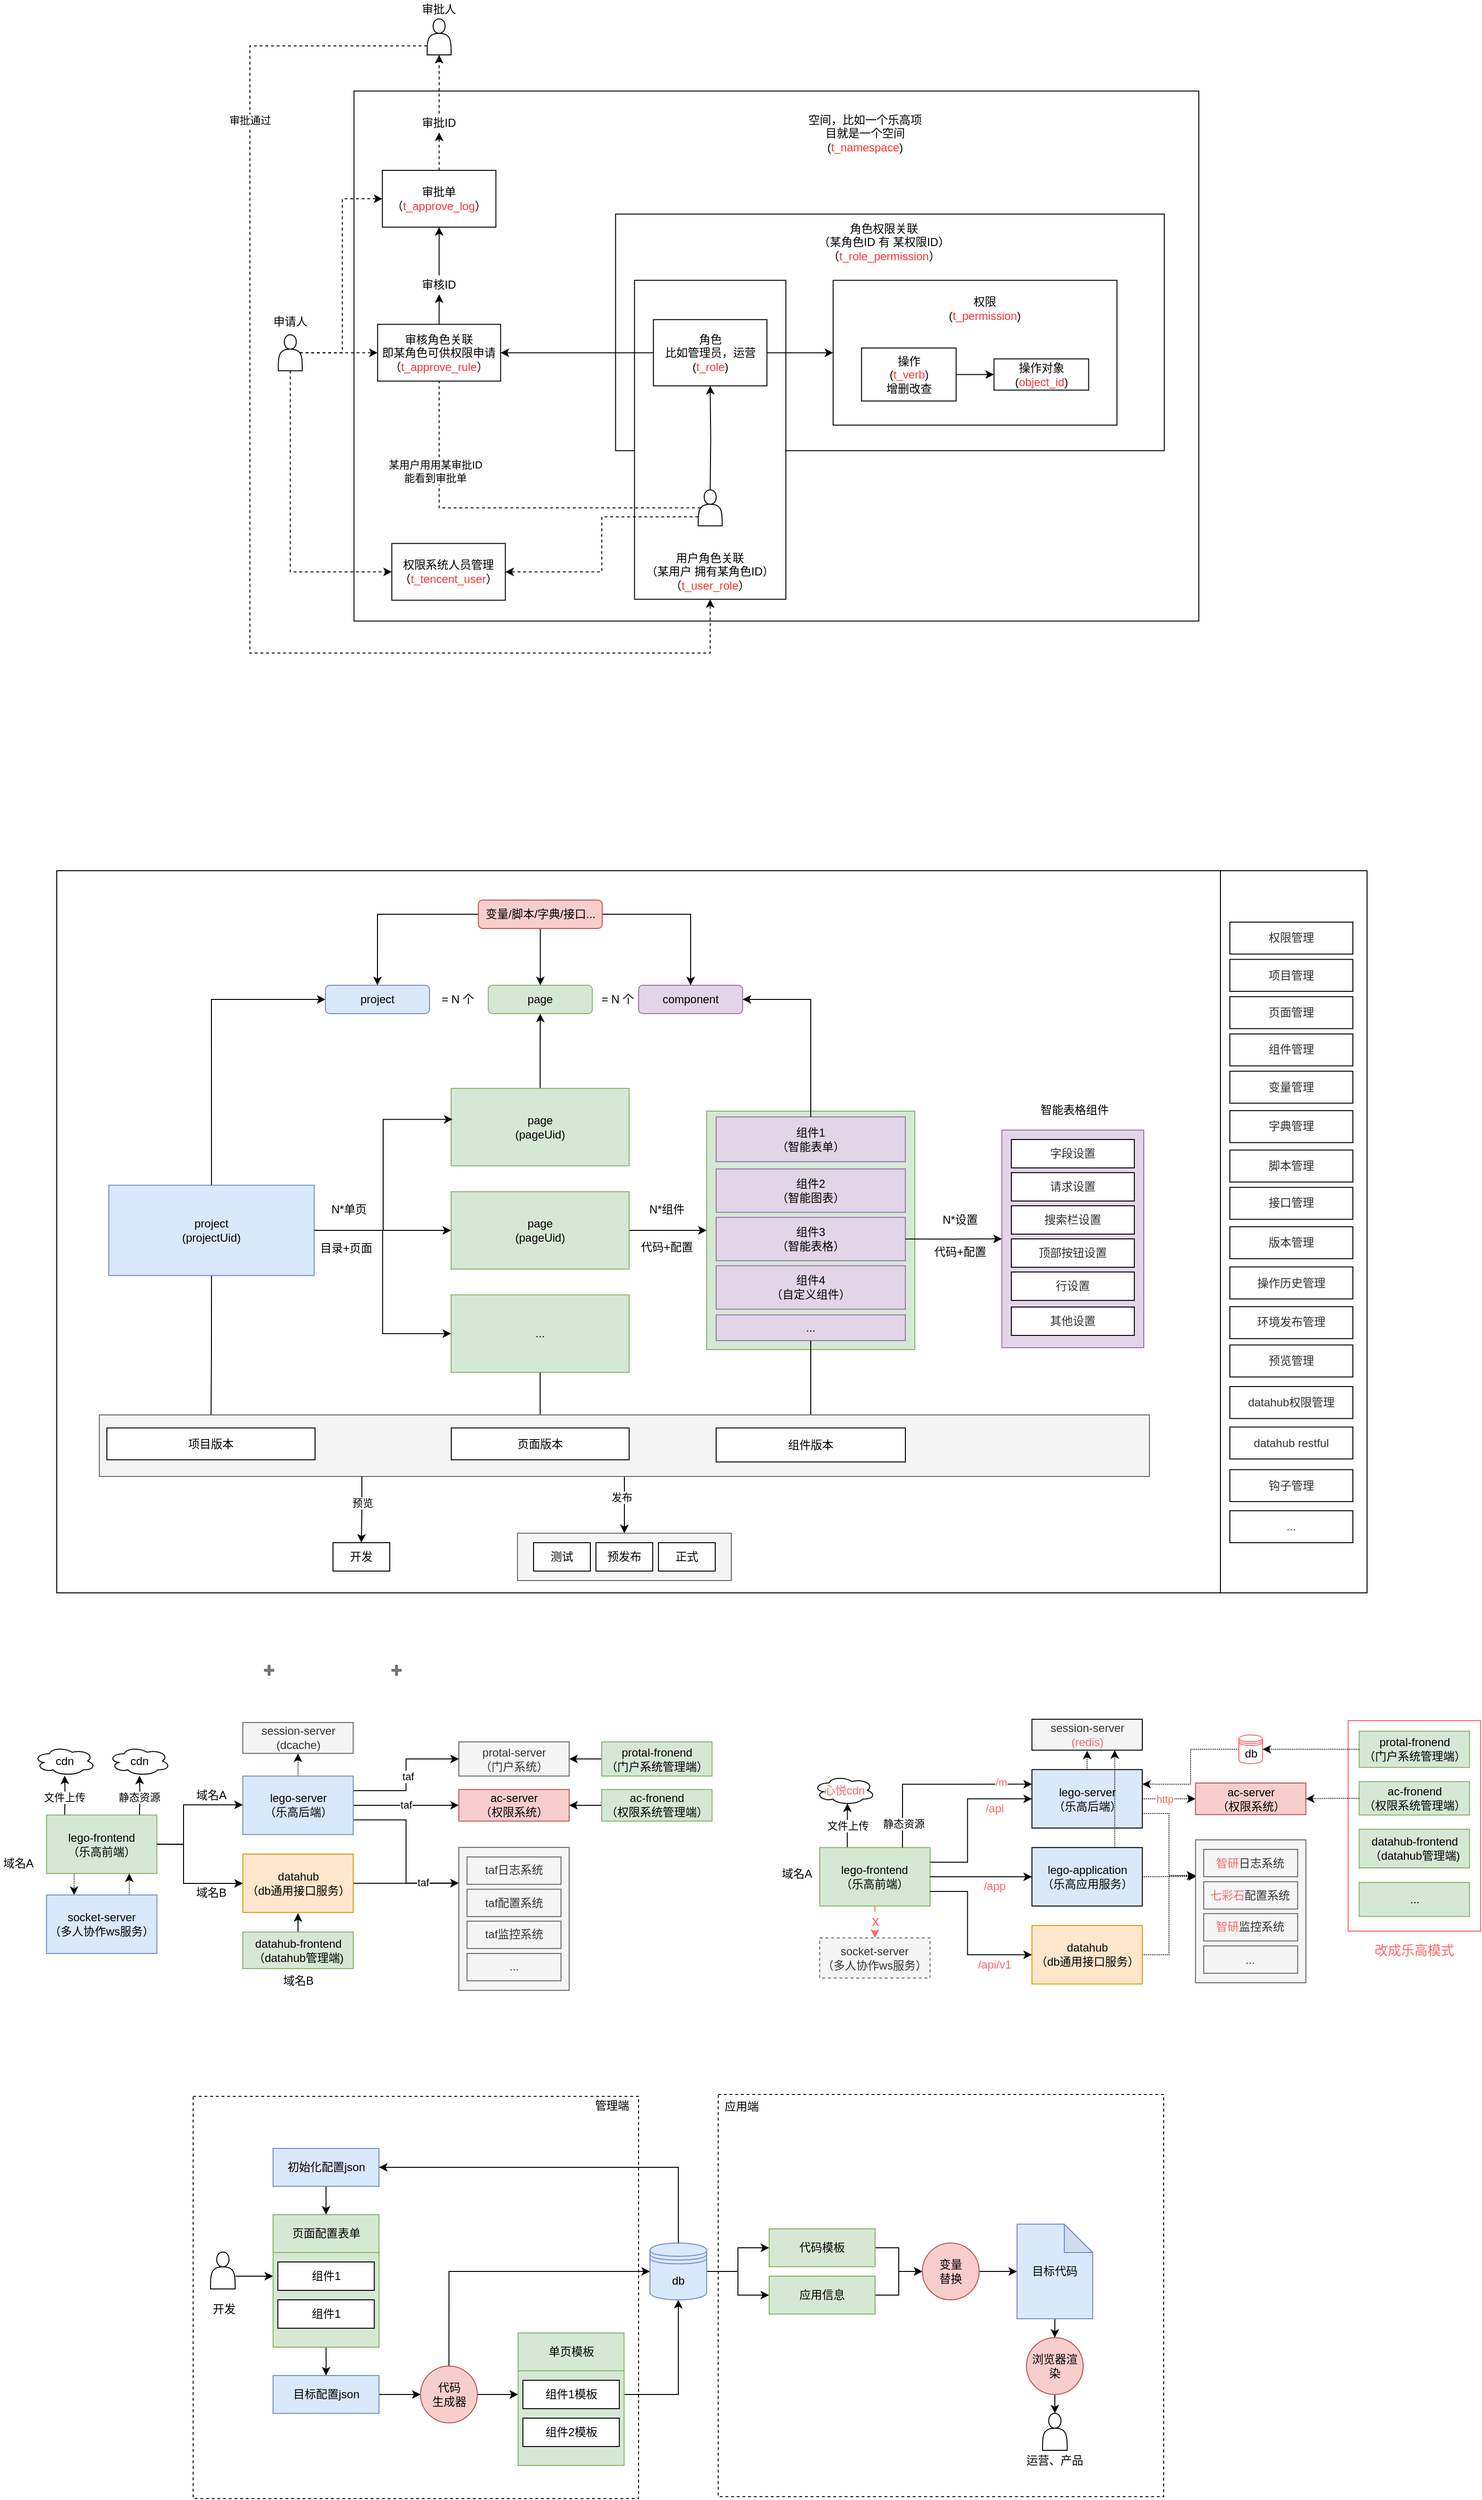 <mxfile version="14.8.0" type="github">
  <diagram id="uDUzqy1bVPLQPqyA0Kb6" name="Page-1">
    <mxGraphModel dx="4740" dy="3709" grid="1" gridSize="10" guides="1" tooltips="1" connect="1" arrows="1" fold="1" page="1" pageScale="1" pageWidth="827" pageHeight="1169" math="0" shadow="0">
      <root>
        <mxCell id="0" />
        <mxCell id="1" parent="0" />
        <mxCell id="flTg_ATKUISQP68es9VW-15" value="" style="rounded=0;whiteSpace=wrap;html=1;" vertex="1" parent="1">
          <mxGeometry x="394.17" y="-873.8" width="893" height="560" as="geometry" />
        </mxCell>
        <mxCell id="flTg_ATKUISQP68es9VW-8" value="" style="rounded=0;whiteSpace=wrap;html=1;" vertex="1" parent="1">
          <mxGeometry x="670.67" y="-743.8" width="580" height="250" as="geometry" />
        </mxCell>
        <mxCell id="flTg_ATKUISQP68es9VW-12" value="" style="rounded=0;whiteSpace=wrap;html=1;" vertex="1" parent="1">
          <mxGeometry x="690.67" y="-673.8" width="160" height="337" as="geometry" />
        </mxCell>
        <mxCell id="flTg_ATKUISQP68es9VW-6" value="" style="rounded=0;whiteSpace=wrap;html=1;" vertex="1" parent="1">
          <mxGeometry x="900.67" y="-673.8" width="300" height="153" as="geometry" />
        </mxCell>
        <mxCell id="DDKtBxTNF-t0D1IPIHyG-51" value="" style="rounded=0;whiteSpace=wrap;html=1;dashed=1;" parent="1" vertex="1">
          <mxGeometry x="779.18" y="1243" width="470.82" height="425" as="geometry" />
        </mxCell>
        <mxCell id="DDKtBxTNF-t0D1IPIHyG-50" value="" style="rounded=0;whiteSpace=wrap;html=1;dashed=1;" parent="1" vertex="1">
          <mxGeometry x="224.17" y="1245" width="470.82" height="425" as="geometry" />
        </mxCell>
        <mxCell id="DDKtBxTNF-t0D1IPIHyG-27" style="edgeStyle=orthogonalEdgeStyle;rounded=0;orthogonalLoop=1;jettySize=auto;html=1;exitX=0.5;exitY=1;exitDx=0;exitDy=0;" parent="1" source="DDKtBxTNF-t0D1IPIHyG-7" target="DDKtBxTNF-t0D1IPIHyG-8" edge="1">
          <mxGeometry relative="1" as="geometry" />
        </mxCell>
        <mxCell id="DDKtBxTNF-t0D1IPIHyG-7" value="" style="rounded=0;whiteSpace=wrap;html=1;fillColor=#d5e8d4;strokeColor=#82b366;" parent="1" vertex="1">
          <mxGeometry x="308.66" y="1410" width="112" height="100" as="geometry" />
        </mxCell>
        <mxCell id="IaOmF9w9HwhS0B1iCCKS-152" value="" style="rounded=0;whiteSpace=wrap;html=1;" parent="1" vertex="1">
          <mxGeometry x="1310" y="-50" width="154.99" height="763" as="geometry" />
        </mxCell>
        <mxCell id="IaOmF9w9HwhS0B1iCCKS-147" value="" style="rounded=0;whiteSpace=wrap;html=1;" parent="1" vertex="1">
          <mxGeometry x="80" y="-50" width="1230" height="763" as="geometry" />
        </mxCell>
        <mxCell id="IaOmF9w9HwhS0B1iCCKS-73" style="edgeStyle=orthogonalEdgeStyle;rounded=0;orthogonalLoop=1;jettySize=auto;html=1;exitX=0.5;exitY=1;exitDx=0;exitDy=0;entryX=0.5;entryY=0;entryDx=0;entryDy=0;" parent="1" source="IaOmF9w9HwhS0B1iCCKS-68" target="IaOmF9w9HwhS0B1iCCKS-69" edge="1">
          <mxGeometry relative="1" as="geometry" />
        </mxCell>
        <mxCell id="IaOmF9w9HwhS0B1iCCKS-74" value="发布" style="edgeLabel;html=1;align=center;verticalAlign=middle;resizable=0;points=[];" parent="IaOmF9w9HwhS0B1iCCKS-73" vertex="1" connectable="0">
          <mxGeometry x="-0.28" y="-3" relative="1" as="geometry">
            <mxPoint as="offset" />
          </mxGeometry>
        </mxCell>
        <mxCell id="IaOmF9w9HwhS0B1iCCKS-24" style="edgeStyle=orthogonalEdgeStyle;rounded=0;orthogonalLoop=1;jettySize=auto;html=1;exitX=0.5;exitY=0;exitDx=0;exitDy=0;entryX=0;entryY=0.5;entryDx=0;entryDy=0;" parent="1" source="IaOmF9w9HwhS0B1iCCKS-1" target="IaOmF9w9HwhS0B1iCCKS-17" edge="1">
          <mxGeometry relative="1" as="geometry" />
        </mxCell>
        <mxCell id="IaOmF9w9HwhS0B1iCCKS-65" style="edgeStyle=orthogonalEdgeStyle;rounded=0;orthogonalLoop=1;jettySize=auto;html=1;exitX=0.5;exitY=1;exitDx=0;exitDy=0;" parent="1" source="IaOmF9w9HwhS0B1iCCKS-1" target="IaOmF9w9HwhS0B1iCCKS-64" edge="1">
          <mxGeometry relative="1" as="geometry" />
        </mxCell>
        <mxCell id="IaOmF9w9HwhS0B1iCCKS-1" value="project&lt;br&gt;(projectUid)" style="rounded=0;whiteSpace=wrap;html=1;fillColor=#dae8fc;strokeColor=#6c8ebf;" parent="1" vertex="1">
          <mxGeometry x="134.99" y="282.273" width="217.105" height="95.455" as="geometry" />
        </mxCell>
        <mxCell id="IaOmF9w9HwhS0B1iCCKS-25" style="edgeStyle=orthogonalEdgeStyle;rounded=0;orthogonalLoop=1;jettySize=auto;html=1;exitX=0.5;exitY=0;exitDx=0;exitDy=0;entryX=0.5;entryY=1;entryDx=0;entryDy=0;" parent="1" source="IaOmF9w9HwhS0B1iCCKS-4" target="IaOmF9w9HwhS0B1iCCKS-21" edge="1">
          <mxGeometry relative="1" as="geometry" />
        </mxCell>
        <mxCell id="IaOmF9w9HwhS0B1iCCKS-4" value="page&lt;br&gt;(pageUid)" style="rounded=0;whiteSpace=wrap;html=1;fillColor=#d5e8d4;strokeColor=#82b366;" parent="1" vertex="1">
          <mxGeometry x="496.832" y="180" width="188.158" height="81.818" as="geometry" />
        </mxCell>
        <mxCell id="IaOmF9w9HwhS0B1iCCKS-5" style="edgeStyle=orthogonalEdgeStyle;rounded=0;orthogonalLoop=1;jettySize=auto;html=1;exitX=1;exitY=0.5;exitDx=0;exitDy=0;entryX=0.008;entryY=0.4;entryDx=0;entryDy=0;entryPerimeter=0;" parent="1" source="IaOmF9w9HwhS0B1iCCKS-1" target="IaOmF9w9HwhS0B1iCCKS-4" edge="1">
          <mxGeometry x="134.99" y="180" as="geometry">
            <Array as="points">
              <mxPoint x="424.99" y="330" />
              <mxPoint x="424.99" y="213" />
            </Array>
          </mxGeometry>
        </mxCell>
        <mxCell id="IaOmF9w9HwhS0B1iCCKS-55" style="edgeStyle=orthogonalEdgeStyle;rounded=0;orthogonalLoop=1;jettySize=auto;html=1;exitX=1;exitY=0.5;exitDx=0;exitDy=0;" parent="1" source="IaOmF9w9HwhS0B1iCCKS-6" target="IaOmF9w9HwhS0B1iCCKS-28" edge="1">
          <mxGeometry relative="1" as="geometry" />
        </mxCell>
        <mxCell id="IaOmF9w9HwhS0B1iCCKS-6" value="page&lt;br&gt;(pageUid)" style="rounded=0;whiteSpace=wrap;html=1;fillColor=#d5e8d4;strokeColor=#82b366;" parent="1" vertex="1">
          <mxGeometry x="496.832" y="289.091" width="188.158" height="81.818" as="geometry" />
        </mxCell>
        <mxCell id="IaOmF9w9HwhS0B1iCCKS-8" style="edgeStyle=orthogonalEdgeStyle;rounded=0;orthogonalLoop=1;jettySize=auto;html=1;exitX=1;exitY=0.5;exitDx=0;exitDy=0;" parent="1" source="IaOmF9w9HwhS0B1iCCKS-1" target="IaOmF9w9HwhS0B1iCCKS-6" edge="1">
          <mxGeometry x="134.99" y="180" as="geometry" />
        </mxCell>
        <mxCell id="IaOmF9w9HwhS0B1iCCKS-66" style="edgeStyle=orthogonalEdgeStyle;rounded=0;orthogonalLoop=1;jettySize=auto;html=1;exitX=0.5;exitY=1;exitDx=0;exitDy=0;" parent="1" source="IaOmF9w9HwhS0B1iCCKS-7" target="IaOmF9w9HwhS0B1iCCKS-60" edge="1">
          <mxGeometry relative="1" as="geometry" />
        </mxCell>
        <mxCell id="IaOmF9w9HwhS0B1iCCKS-7" value="..." style="rounded=0;whiteSpace=wrap;html=1;fillColor=#d5e8d4;strokeColor=#82b366;" parent="1" vertex="1">
          <mxGeometry x="496.832" y="398.182" width="188.158" height="81.818" as="geometry" />
        </mxCell>
        <mxCell id="IaOmF9w9HwhS0B1iCCKS-9" style="edgeStyle=orthogonalEdgeStyle;rounded=0;orthogonalLoop=1;jettySize=auto;html=1;exitX=1;exitY=0.5;exitDx=0;exitDy=0;entryX=0;entryY=0.5;entryDx=0;entryDy=0;" parent="1" source="IaOmF9w9HwhS0B1iCCKS-1" target="IaOmF9w9HwhS0B1iCCKS-7" edge="1">
          <mxGeometry x="134.99" y="180" as="geometry" />
        </mxCell>
        <mxCell id="IaOmF9w9HwhS0B1iCCKS-17" value="&lt;span&gt;project&lt;/span&gt;" style="rounded=1;whiteSpace=wrap;html=1;fillColor=#dae8fc;strokeColor=#6c8ebf;" parent="1" vertex="1">
          <mxGeometry x="363.99" y="71" width="110" height="30" as="geometry" />
        </mxCell>
        <mxCell id="IaOmF9w9HwhS0B1iCCKS-20" value="= N 个" style="text;html=1;strokeColor=none;fillColor=none;align=center;verticalAlign=middle;whiteSpace=wrap;rounded=0;" parent="1" vertex="1">
          <mxGeometry x="478.99" y="76" width="50" height="20" as="geometry" />
        </mxCell>
        <mxCell id="IaOmF9w9HwhS0B1iCCKS-21" value="&lt;span&gt;page&lt;/span&gt;" style="rounded=1;whiteSpace=wrap;html=1;fillColor=#d5e8d4;strokeColor=#82b366;" parent="1" vertex="1">
          <mxGeometry x="536.1" y="71" width="110" height="30" as="geometry" />
        </mxCell>
        <mxCell id="IaOmF9w9HwhS0B1iCCKS-34" value="N*单页" style="text;html=1;strokeColor=none;fillColor=none;align=center;verticalAlign=middle;whiteSpace=wrap;rounded=0;" parent="1" vertex="1">
          <mxGeometry x="368.99" y="298" width="40" height="20" as="geometry" />
        </mxCell>
        <mxCell id="IaOmF9w9HwhS0B1iCCKS-37" value="" style="rounded=0;whiteSpace=wrap;html=1;fillColor=#e1d5e7;strokeColor=#9673a6;" parent="1" vertex="1">
          <mxGeometry x="1078.99" y="224" width="150" height="230" as="geometry" />
        </mxCell>
        <mxCell id="IaOmF9w9HwhS0B1iCCKS-38" value="&lt;span style=&quot;color: rgb(48 , 49 , 51) ; font-family: &amp;#34;avenir&amp;#34; , &amp;#34;helvetica&amp;#34; , &amp;#34;arial&amp;#34; , sans-serif ; background-color: rgb(255 , 255 , 255)&quot;&gt;&lt;font style=&quot;font-size: 12px&quot;&gt;字段设置&lt;/font&gt;&lt;/span&gt;" style="rounded=0;whiteSpace=wrap;html=1;" parent="1" vertex="1">
          <mxGeometry x="1088.99" y="234" width="130" height="30" as="geometry" />
        </mxCell>
        <mxCell id="IaOmF9w9HwhS0B1iCCKS-39" value="&lt;span style=&quot;color: rgb(48 , 49 , 51) ; font-family: &amp;#34;avenir&amp;#34; , &amp;#34;helvetica&amp;#34; , &amp;#34;arial&amp;#34; , sans-serif ; background-color: rgb(255 , 255 , 255)&quot;&gt;&lt;font style=&quot;font-size: 12px&quot;&gt;请求设置&lt;/font&gt;&lt;/span&gt;" style="rounded=0;whiteSpace=wrap;html=1;" parent="1" vertex="1">
          <mxGeometry x="1088.99" y="269" width="130" height="30" as="geometry" />
        </mxCell>
        <mxCell id="IaOmF9w9HwhS0B1iCCKS-40" value="&lt;font color=&quot;#303133&quot; face=&quot;avenir, helvetica, arial, sans-serif&quot;&gt;&lt;span style=&quot;background-color: rgb(255 , 255 , 255)&quot;&gt;搜索栏设置&lt;/span&gt;&lt;/font&gt;" style="rounded=0;whiteSpace=wrap;html=1;" parent="1" vertex="1">
          <mxGeometry x="1088.99" y="304" width="130" height="30" as="geometry" />
        </mxCell>
        <mxCell id="IaOmF9w9HwhS0B1iCCKS-41" value="&lt;font color=&quot;#303133&quot; face=&quot;avenir, helvetica, arial, sans-serif&quot;&gt;&lt;span style=&quot;background-color: rgb(255 , 255 , 255)&quot;&gt;顶部按钮设置&lt;/span&gt;&lt;/font&gt;" style="rounded=0;whiteSpace=wrap;html=1;" parent="1" vertex="1">
          <mxGeometry x="1088.99" y="339" width="130" height="30" as="geometry" />
        </mxCell>
        <mxCell id="IaOmF9w9HwhS0B1iCCKS-42" value="&lt;span style=&quot;color: rgb(48 , 49 , 51) ; font-family: &amp;#34;avenir&amp;#34; , &amp;#34;helvetica&amp;#34; , &amp;#34;arial&amp;#34; , sans-serif ; background-color: rgb(255 , 255 , 255)&quot;&gt;&lt;font style=&quot;font-size: 12px&quot;&gt;行设置&lt;/font&gt;&lt;/span&gt;" style="rounded=0;whiteSpace=wrap;html=1;" parent="1" vertex="1">
          <mxGeometry x="1088.99" y="374" width="130" height="30" as="geometry" />
        </mxCell>
        <mxCell id="IaOmF9w9HwhS0B1iCCKS-43" value="&lt;font color=&quot;#303133&quot; face=&quot;avenir, helvetica, arial, sans-serif&quot;&gt;&lt;span style=&quot;background-color: rgb(255 , 255 , 255)&quot;&gt;其他设置&lt;/span&gt;&lt;/font&gt;" style="rounded=0;whiteSpace=wrap;html=1;" parent="1" vertex="1">
          <mxGeometry x="1088.99" y="411" width="130" height="30" as="geometry" />
        </mxCell>
        <mxCell id="IaOmF9w9HwhS0B1iCCKS-44" value="智能表格组件" style="text;html=1;strokeColor=none;fillColor=none;align=center;verticalAlign=middle;whiteSpace=wrap;rounded=0;" parent="1" vertex="1">
          <mxGeometry x="1117.49" y="193" width="77.5" height="20" as="geometry" />
        </mxCell>
        <mxCell id="IaOmF9w9HwhS0B1iCCKS-47" value="" style="group;fillColor=#d5e8d4;strokeColor=#82b366;" parent="1" vertex="1" connectable="0">
          <mxGeometry x="766.99" y="204" width="220" height="252" as="geometry" />
        </mxCell>
        <mxCell id="IaOmF9w9HwhS0B1iCCKS-28" value="" style="rounded=0;whiteSpace=wrap;html=1;fillColor=#d5e8d4;strokeColor=#82b366;" parent="IaOmF9w9HwhS0B1iCCKS-47" vertex="1">
          <mxGeometry width="220" height="252" as="geometry" />
        </mxCell>
        <mxCell id="IaOmF9w9HwhS0B1iCCKS-30" value="组件1&lt;br&gt;（智能表单）" style="rounded=0;whiteSpace=wrap;html=1;fillColor=#e1d5e7;strokeColor=#9673a6;" parent="IaOmF9w9HwhS0B1iCCKS-47" vertex="1">
          <mxGeometry x="10" y="6.109" width="200" height="47.345" as="geometry" />
        </mxCell>
        <mxCell id="IaOmF9w9HwhS0B1iCCKS-31" value="组件2&lt;br&gt;（智能图表）" style="rounded=0;whiteSpace=wrap;html=1;fillColor=#e1d5e7;strokeColor=#9673a6;" parent="IaOmF9w9HwhS0B1iCCKS-47" vertex="1">
          <mxGeometry x="10" y="61.091" width="200" height="45.818" as="geometry" />
        </mxCell>
        <mxCell id="IaOmF9w9HwhS0B1iCCKS-32" value="..." style="rounded=0;whiteSpace=wrap;html=1;fillColor=#e1d5e7;strokeColor=#9673a6;" parent="IaOmF9w9HwhS0B1iCCKS-47" vertex="1">
          <mxGeometry x="10" y="215.345" width="200" height="27.109" as="geometry" />
        </mxCell>
        <mxCell id="IaOmF9w9HwhS0B1iCCKS-45" value="组件3&lt;br&gt;（智能表格）" style="rounded=0;whiteSpace=wrap;html=1;fillColor=#e1d5e7;strokeColor=#9673a6;" parent="IaOmF9w9HwhS0B1iCCKS-47" vertex="1">
          <mxGeometry x="10" y="112.255" width="200" height="45.818" as="geometry" />
        </mxCell>
        <mxCell id="IaOmF9w9HwhS0B1iCCKS-46" value="组件4&lt;br&gt;（自定义组件）" style="rounded=0;whiteSpace=wrap;html=1;fillColor=#e1d5e7;strokeColor=#9673a6;" parent="IaOmF9w9HwhS0B1iCCKS-47" vertex="1">
          <mxGeometry x="10" y="163.418" width="200" height="45.818" as="geometry" />
        </mxCell>
        <mxCell id="IaOmF9w9HwhS0B1iCCKS-53" value="&lt;span&gt;component&lt;/span&gt;" style="rounded=1;whiteSpace=wrap;html=1;fillColor=#e1d5e7;strokeColor=#9673a6;" parent="1" vertex="1">
          <mxGeometry x="694.99" y="71" width="110" height="30" as="geometry" />
        </mxCell>
        <mxCell id="IaOmF9w9HwhS0B1iCCKS-54" value="= N 个" style="text;html=1;strokeColor=none;fillColor=none;align=center;verticalAlign=middle;whiteSpace=wrap;rounded=0;" parent="1" vertex="1">
          <mxGeometry x="652.99" y="76" width="40" height="20" as="geometry" />
        </mxCell>
        <mxCell id="IaOmF9w9HwhS0B1iCCKS-56" value="N*组件" style="text;html=1;strokeColor=none;fillColor=none;align=center;verticalAlign=middle;whiteSpace=wrap;rounded=0;" parent="1" vertex="1">
          <mxGeometry x="704.99" y="298" width="40" height="20" as="geometry" />
        </mxCell>
        <mxCell id="IaOmF9w9HwhS0B1iCCKS-58" style="edgeStyle=orthogonalEdgeStyle;rounded=0;orthogonalLoop=1;jettySize=auto;html=1;exitX=1;exitY=0.5;exitDx=0;exitDy=0;" parent="1" source="IaOmF9w9HwhS0B1iCCKS-45" target="IaOmF9w9HwhS0B1iCCKS-37" edge="1">
          <mxGeometry relative="1" as="geometry" />
        </mxCell>
        <mxCell id="IaOmF9w9HwhS0B1iCCKS-59" style="edgeStyle=orthogonalEdgeStyle;rounded=0;orthogonalLoop=1;jettySize=auto;html=1;exitX=0.5;exitY=0;exitDx=0;exitDy=0;entryX=1;entryY=0.5;entryDx=0;entryDy=0;" parent="1" source="IaOmF9w9HwhS0B1iCCKS-30" target="IaOmF9w9HwhS0B1iCCKS-53" edge="1">
          <mxGeometry relative="1" as="geometry" />
        </mxCell>
        <mxCell id="IaOmF9w9HwhS0B1iCCKS-61" value="代码+配置" style="text;html=1;strokeColor=none;fillColor=none;align=center;verticalAlign=middle;whiteSpace=wrap;rounded=0;" parent="1" vertex="1">
          <mxGeometry x="694.99" y="338" width="60" height="20" as="geometry" />
        </mxCell>
        <mxCell id="IaOmF9w9HwhS0B1iCCKS-62" value="代码+配置" style="text;html=1;strokeColor=none;fillColor=none;align=center;verticalAlign=middle;whiteSpace=wrap;rounded=0;" parent="1" vertex="1">
          <mxGeometry x="1004.99" y="343" width="60" height="20" as="geometry" />
        </mxCell>
        <mxCell id="IaOmF9w9HwhS0B1iCCKS-67" style="edgeStyle=orthogonalEdgeStyle;rounded=0;orthogonalLoop=1;jettySize=auto;html=1;exitX=0.5;exitY=1;exitDx=0;exitDy=0;" parent="1" source="IaOmF9w9HwhS0B1iCCKS-32" target="IaOmF9w9HwhS0B1iCCKS-63" edge="1">
          <mxGeometry relative="1" as="geometry" />
        </mxCell>
        <mxCell id="IaOmF9w9HwhS0B1iCCKS-69" value="" style="rounded=0;whiteSpace=wrap;html=1;fillColor=#f5f5f5;strokeColor=#666666;fontColor=#333333;" parent="1" vertex="1">
          <mxGeometry x="566.99" y="650" width="226" height="50" as="geometry" />
        </mxCell>
        <mxCell id="IaOmF9w9HwhS0B1iCCKS-70" value="测试" style="rounded=0;whiteSpace=wrap;html=1;" parent="1" vertex="1">
          <mxGeometry x="583.99" y="660" width="60" height="30" as="geometry" />
        </mxCell>
        <mxCell id="IaOmF9w9HwhS0B1iCCKS-71" value="预发布" style="rounded=0;whiteSpace=wrap;html=1;" parent="1" vertex="1">
          <mxGeometry x="649.91" y="660" width="60" height="30" as="geometry" />
        </mxCell>
        <mxCell id="IaOmF9w9HwhS0B1iCCKS-72" value="正式" style="rounded=0;whiteSpace=wrap;html=1;" parent="1" vertex="1">
          <mxGeometry x="715.99" y="660" width="60" height="30" as="geometry" />
        </mxCell>
        <mxCell id="IaOmF9w9HwhS0B1iCCKS-128" style="edgeStyle=orthogonalEdgeStyle;rounded=0;orthogonalLoop=1;jettySize=auto;html=1;exitX=0.5;exitY=1;exitDx=0;exitDy=0;entryX=0.5;entryY=0;entryDx=0;entryDy=0;fontColor=#FF6666;" parent="1" source="IaOmF9w9HwhS0B1iCCKS-127" target="IaOmF9w9HwhS0B1iCCKS-21" edge="1">
          <mxGeometry relative="1" as="geometry" />
        </mxCell>
        <mxCell id="IaOmF9w9HwhS0B1iCCKS-129" style="edgeStyle=orthogonalEdgeStyle;rounded=0;orthogonalLoop=1;jettySize=auto;html=1;exitX=1;exitY=0.5;exitDx=0;exitDy=0;fontColor=#FF6666;" parent="1" source="IaOmF9w9HwhS0B1iCCKS-127" target="IaOmF9w9HwhS0B1iCCKS-53" edge="1">
          <mxGeometry relative="1" as="geometry" />
        </mxCell>
        <mxCell id="IaOmF9w9HwhS0B1iCCKS-130" style="edgeStyle=orthogonalEdgeStyle;rounded=0;orthogonalLoop=1;jettySize=auto;html=1;exitX=0;exitY=0.5;exitDx=0;exitDy=0;entryX=0.5;entryY=0;entryDx=0;entryDy=0;fontColor=#FF6666;" parent="1" source="IaOmF9w9HwhS0B1iCCKS-127" target="IaOmF9w9HwhS0B1iCCKS-17" edge="1">
          <mxGeometry relative="1" as="geometry" />
        </mxCell>
        <mxCell id="IaOmF9w9HwhS0B1iCCKS-127" value="变量/脚本/字典/接口..." style="rounded=1;whiteSpace=wrap;html=1;fillColor=#f8cecc;strokeColor=#b85450;" parent="1" vertex="1">
          <mxGeometry x="525.64" y="-19" width="130.92" height="30" as="geometry" />
        </mxCell>
        <mxCell id="IaOmF9w9HwhS0B1iCCKS-131" value="目录+页面" style="text;html=1;strokeColor=none;fillColor=none;align=center;verticalAlign=middle;whiteSpace=wrap;rounded=0;" parent="1" vertex="1">
          <mxGeometry x="355.91" y="339" width="60" height="20" as="geometry" />
        </mxCell>
        <mxCell id="IaOmF9w9HwhS0B1iCCKS-132" value="N*设置" style="text;html=1;strokeColor=none;fillColor=none;align=center;verticalAlign=middle;whiteSpace=wrap;rounded=0;" parent="1" vertex="1">
          <mxGeometry x="1014.99" y="309" width="40" height="20" as="geometry" />
        </mxCell>
        <mxCell id="IaOmF9w9HwhS0B1iCCKS-133" value="&lt;font color=&quot;#303133&quot; face=&quot;avenir, helvetica, arial, sans-serif&quot;&gt;&lt;span style=&quot;background-color: rgb(255 , 255 , 255)&quot;&gt;权限管理&lt;/span&gt;&lt;/font&gt;" style="rounded=0;whiteSpace=wrap;html=1;" parent="1" vertex="1">
          <mxGeometry x="1320" y="4.297" width="130" height="33.766" as="geometry" />
        </mxCell>
        <mxCell id="IaOmF9w9HwhS0B1iCCKS-134" value="&lt;span style=&quot;color: rgb(48 , 49 , 51) ; font-family: &amp;#34;avenir&amp;#34; , &amp;#34;helvetica&amp;#34; , &amp;#34;arial&amp;#34; , sans-serif ; background-color: rgb(255 , 255 , 255)&quot;&gt;&lt;font style=&quot;font-size: 12px&quot;&gt;项目管理&lt;/font&gt;&lt;/span&gt;" style="rounded=0;whiteSpace=wrap;html=1;" parent="1" vertex="1">
          <mxGeometry x="1320" y="43.69" width="130" height="33.766" as="geometry" />
        </mxCell>
        <mxCell id="IaOmF9w9HwhS0B1iCCKS-135" value="&lt;font color=&quot;#303133&quot; face=&quot;avenir, helvetica, arial, sans-serif&quot;&gt;&lt;span style=&quot;background-color: rgb(255 , 255 , 255)&quot;&gt;页面管理&lt;/span&gt;&lt;/font&gt;" style="rounded=0;whiteSpace=wrap;html=1;" parent="1" vertex="1">
          <mxGeometry x="1320" y="83.084" width="130" height="33.766" as="geometry" />
        </mxCell>
        <mxCell id="IaOmF9w9HwhS0B1iCCKS-136" value="&lt;font color=&quot;#303133&quot; face=&quot;avenir, helvetica, arial, sans-serif&quot;&gt;&lt;span style=&quot;background-color: rgb(255 , 255 , 255)&quot;&gt;组件管理&lt;/span&gt;&lt;/font&gt;" style="rounded=0;whiteSpace=wrap;html=1;" parent="1" vertex="1">
          <mxGeometry x="1320" y="122.477" width="130" height="33.766" as="geometry" />
        </mxCell>
        <mxCell id="IaOmF9w9HwhS0B1iCCKS-137" value="&lt;span style=&quot;color: rgb(48 , 49 , 51) ; font-family: &amp;#34;avenir&amp;#34; , &amp;#34;helvetica&amp;#34; , &amp;#34;arial&amp;#34; , sans-serif ; background-color: rgb(255 , 255 , 255)&quot;&gt;&lt;font style=&quot;font-size: 12px&quot;&gt;变量管理&lt;/font&gt;&lt;/span&gt;" style="rounded=0;whiteSpace=wrap;html=1;" parent="1" vertex="1">
          <mxGeometry x="1320" y="161.87" width="130" height="33.766" as="geometry" />
        </mxCell>
        <mxCell id="IaOmF9w9HwhS0B1iCCKS-138" value="&lt;font color=&quot;#303133&quot; face=&quot;avenir, helvetica, arial, sans-serif&quot;&gt;&lt;span style=&quot;background-color: rgb(255 , 255 , 255)&quot;&gt;字典管理&lt;/span&gt;&lt;/font&gt;" style="rounded=0;whiteSpace=wrap;html=1;" parent="1" vertex="1">
          <mxGeometry x="1320" y="203.515" width="130" height="33.766" as="geometry" />
        </mxCell>
        <mxCell id="IaOmF9w9HwhS0B1iCCKS-139" value="&lt;font color=&quot;#303133&quot; face=&quot;avenir, helvetica, arial, sans-serif&quot;&gt;&lt;span style=&quot;background-color: rgb(255 , 255 , 255)&quot;&gt;脚本管理&lt;/span&gt;&lt;/font&gt;" style="rounded=0;whiteSpace=wrap;html=1;" parent="1" vertex="1">
          <mxGeometry x="1320" y="245.159" width="130" height="33.766" as="geometry" />
        </mxCell>
        <mxCell id="IaOmF9w9HwhS0B1iCCKS-140" value="&lt;span style=&quot;color: rgb(48 , 49 , 51) ; font-family: &amp;#34;avenir&amp;#34; , &amp;#34;helvetica&amp;#34; , &amp;#34;arial&amp;#34; , sans-serif ; background-color: rgb(255 , 255 , 255)&quot;&gt;&lt;font style=&quot;font-size: 12px&quot;&gt;接口管理&lt;/font&gt;&lt;/span&gt;" style="rounded=0;whiteSpace=wrap;html=1;" parent="1" vertex="1">
          <mxGeometry x="1320" y="284.552" width="130" height="33.766" as="geometry" />
        </mxCell>
        <mxCell id="IaOmF9w9HwhS0B1iCCKS-141" value="&lt;font color=&quot;#303133&quot; face=&quot;avenir, helvetica, arial, sans-serif&quot;&gt;&lt;span style=&quot;background-color: rgb(255 , 255 , 255)&quot;&gt;版本管理&lt;/span&gt;&lt;/font&gt;" style="rounded=0;whiteSpace=wrap;html=1;" parent="1" vertex="1">
          <mxGeometry x="1320" y="326.197" width="130" height="33.766" as="geometry" />
        </mxCell>
        <mxCell id="IaOmF9w9HwhS0B1iCCKS-142" value="&lt;font color=&quot;#303133&quot; face=&quot;avenir, helvetica, arial, sans-serif&quot;&gt;&lt;span style=&quot;background-color: rgb(255 , 255 , 255)&quot;&gt;操作历史管理&lt;/span&gt;&lt;/font&gt;" style="rounded=0;whiteSpace=wrap;html=1;" parent="1" vertex="1">
          <mxGeometry x="1320" y="368.663" width="130" height="33.766" as="geometry" />
        </mxCell>
        <mxCell id="IaOmF9w9HwhS0B1iCCKS-143" value="&lt;font color=&quot;#303133&quot; face=&quot;avenir, helvetica, arial, sans-serif&quot;&gt;&lt;span style=&quot;background-color: rgb(255 , 255 , 255)&quot;&gt;环境发布管理&lt;/span&gt;&lt;/font&gt;" style="rounded=0;whiteSpace=wrap;html=1;" parent="1" vertex="1">
          <mxGeometry x="1320" y="410.611" width="130" height="33.766" as="geometry" />
        </mxCell>
        <mxCell id="IaOmF9w9HwhS0B1iCCKS-144" value="&lt;font color=&quot;#303133&quot; face=&quot;avenir, helvetica, arial, sans-serif&quot;&gt;&lt;span style=&quot;background-color: rgb(255 , 255 , 255)&quot;&gt;预览管理&lt;/span&gt;&lt;/font&gt;" style="rounded=0;whiteSpace=wrap;html=1;" parent="1" vertex="1">
          <mxGeometry x="1320" y="451.13" width="130" height="33.766" as="geometry" />
        </mxCell>
        <mxCell id="IaOmF9w9HwhS0B1iCCKS-145" value="&lt;font color=&quot;#303133&quot; face=&quot;avenir, helvetica, arial, sans-serif&quot;&gt;&lt;span style=&quot;background-color: rgb(255 , 255 , 255)&quot;&gt;datahub restful&lt;/span&gt;&lt;/font&gt;" style="rounded=0;whiteSpace=wrap;html=1;" parent="1" vertex="1">
          <mxGeometry x="1320" y="537.795" width="130" height="33.766" as="geometry" />
        </mxCell>
        <mxCell id="IaOmF9w9HwhS0B1iCCKS-149" value="&lt;font color=&quot;#303133&quot; face=&quot;avenir, helvetica, arial, sans-serif&quot;&gt;&lt;span style=&quot;background-color: rgb(255 , 255 , 255)&quot;&gt;datahub权限管理&lt;/span&gt;&lt;/font&gt;" style="rounded=0;whiteSpace=wrap;html=1;" parent="1" vertex="1">
          <mxGeometry x="1320" y="495.025" width="130" height="33.766" as="geometry" />
        </mxCell>
        <mxCell id="IaOmF9w9HwhS0B1iCCKS-150" value="&lt;font color=&quot;#303133&quot; face=&quot;avenir, helvetica, arial, sans-serif&quot;&gt;&lt;span style=&quot;background-color: rgb(255 , 255 , 255)&quot;&gt;钩子管理&lt;/span&gt;&lt;/font&gt;" style="rounded=0;whiteSpace=wrap;html=1;" parent="1" vertex="1">
          <mxGeometry x="1320" y="582.816" width="130" height="33.766" as="geometry" />
        </mxCell>
        <mxCell id="IaOmF9w9HwhS0B1iCCKS-153" value="" style="group" parent="1" vertex="1" connectable="0">
          <mxGeometry x="124.99" y="525" width="1110" height="65" as="geometry" />
        </mxCell>
        <mxCell id="IaOmF9w9HwhS0B1iCCKS-68" value="" style="rounded=0;whiteSpace=wrap;html=1;fillColor=#f5f5f5;strokeColor=#666666;fontColor=#333333;" parent="IaOmF9w9HwhS0B1iCCKS-153" vertex="1">
          <mxGeometry width="1110" height="65" as="geometry" />
        </mxCell>
        <mxCell id="IaOmF9w9HwhS0B1iCCKS-60" value="页面版本" style="rounded=0;whiteSpace=wrap;html=1;" parent="IaOmF9w9HwhS0B1iCCKS-153" vertex="1">
          <mxGeometry x="372" y="13.765" width="188" height="33.647" as="geometry" />
        </mxCell>
        <mxCell id="IaOmF9w9HwhS0B1iCCKS-63" value="组件版本" style="rounded=0;whiteSpace=wrap;html=1;" parent="IaOmF9w9HwhS0B1iCCKS-153" vertex="1">
          <mxGeometry x="652" y="13.765" width="200" height="35.941" as="geometry" />
        </mxCell>
        <mxCell id="IaOmF9w9HwhS0B1iCCKS-64" value="项目版本" style="rounded=0;whiteSpace=wrap;html=1;" parent="IaOmF9w9HwhS0B1iCCKS-153" vertex="1">
          <mxGeometry x="8" y="13.765" width="220" height="33.647" as="geometry" />
        </mxCell>
        <mxCell id="IaOmF9w9HwhS0B1iCCKS-155" value="开发" style="rounded=0;whiteSpace=wrap;html=1;" parent="1" vertex="1">
          <mxGeometry x="371.99" y="660" width="60" height="30" as="geometry" />
        </mxCell>
        <mxCell id="IaOmF9w9HwhS0B1iCCKS-156" style="edgeStyle=orthogonalEdgeStyle;rounded=0;orthogonalLoop=1;jettySize=auto;html=1;exitX=0.25;exitY=1;exitDx=0;exitDy=0;entryX=0.5;entryY=0;entryDx=0;entryDy=0;fontColor=#FF6666;" parent="1" source="IaOmF9w9HwhS0B1iCCKS-68" target="IaOmF9w9HwhS0B1iCCKS-155" edge="1">
          <mxGeometry relative="1" as="geometry" />
        </mxCell>
        <mxCell id="IaOmF9w9HwhS0B1iCCKS-157" value="预览" style="edgeLabel;html=1;align=center;verticalAlign=middle;resizable=0;points=[];" parent="IaOmF9w9HwhS0B1iCCKS-156" vertex="1" connectable="0">
          <mxGeometry x="-0.206" relative="1" as="geometry">
            <mxPoint as="offset" />
          </mxGeometry>
        </mxCell>
        <mxCell id="IaOmF9w9HwhS0B1iCCKS-181" value="&lt;font color=&quot;#303133&quot; face=&quot;avenir, helvetica, arial, sans-serif&quot;&gt;&lt;span style=&quot;background-color: rgb(255 , 255 , 255)&quot;&gt;...&lt;/span&gt;&lt;/font&gt;" style="rounded=0;whiteSpace=wrap;html=1;" parent="1" vertex="1">
          <mxGeometry x="1320" y="626.236" width="130" height="33.766" as="geometry" />
        </mxCell>
        <mxCell id="D9hM65ysu3MAs7QBBxdj-55" style="edgeStyle=orthogonalEdgeStyle;rounded=0;orthogonalLoop=1;jettySize=auto;html=1;exitX=0.25;exitY=1;exitDx=0;exitDy=0;entryX=0.25;entryY=0;entryDx=0;entryDy=0;dashed=1;dashPattern=1 1;fontColor=#FF6666;" parent="1" source="IaOmF9w9HwhS0B1iCCKS-75" target="D9hM65ysu3MAs7QBBxdj-54" edge="1">
          <mxGeometry relative="1" as="geometry" />
        </mxCell>
        <mxCell id="IaOmF9w9HwhS0B1iCCKS-75" value="lego-frontend&lt;br&gt;（乐高前端）" style="rounded=0;whiteSpace=wrap;html=1;fillColor=#d5e8d4;strokeColor=#82b366;" parent="1" vertex="1">
          <mxGeometry x="69.146" y="947.775" width="116.667" height="61.788" as="geometry" />
        </mxCell>
        <mxCell id="D9hM65ysu3MAs7QBBxdj-3" style="edgeStyle=orthogonalEdgeStyle;rounded=0;orthogonalLoop=1;jettySize=auto;html=1;exitX=1;exitY=0.25;exitDx=0;exitDy=0;entryX=0;entryY=0.5;entryDx=0;entryDy=0;" parent="1" source="IaOmF9w9HwhS0B1iCCKS-76" target="D9hM65ysu3MAs7QBBxdj-1" edge="1">
          <mxGeometry relative="1" as="geometry" />
        </mxCell>
        <mxCell id="D9hM65ysu3MAs7QBBxdj-4" value="taf" style="edgeLabel;html=1;align=center;verticalAlign=middle;resizable=0;points=[];" parent="D9hM65ysu3MAs7QBBxdj-3" vertex="1" connectable="0">
          <mxGeometry x="-0.024" y="-2" relative="1" as="geometry">
            <mxPoint as="offset" />
          </mxGeometry>
        </mxCell>
        <mxCell id="D9hM65ysu3MAs7QBBxdj-5" value="taf" style="edgeStyle=orthogonalEdgeStyle;rounded=0;orthogonalLoop=1;jettySize=auto;html=1;exitX=1;exitY=0.5;exitDx=0;exitDy=0;" parent="1" source="IaOmF9w9HwhS0B1iCCKS-76" target="D9hM65ysu3MAs7QBBxdj-2" edge="1">
          <mxGeometry relative="1" as="geometry" />
        </mxCell>
        <mxCell id="D9hM65ysu3MAs7QBBxdj-12" style="edgeStyle=orthogonalEdgeStyle;rounded=0;orthogonalLoop=1;jettySize=auto;html=1;exitX=1;exitY=0.75;exitDx=0;exitDy=0;entryX=0;entryY=0.25;entryDx=0;entryDy=0;" parent="1" source="IaOmF9w9HwhS0B1iCCKS-76" target="D9hM65ysu3MAs7QBBxdj-6" edge="1">
          <mxGeometry relative="1" as="geometry" />
        </mxCell>
        <mxCell id="D9hM65ysu3MAs7QBBxdj-25" style="edgeStyle=orthogonalEdgeStyle;rounded=0;orthogonalLoop=1;jettySize=auto;html=1;exitX=0.5;exitY=0;exitDx=0;exitDy=0;dashed=1;dashPattern=1 1;" parent="1" source="IaOmF9w9HwhS0B1iCCKS-76" target="D9hM65ysu3MAs7QBBxdj-24" edge="1">
          <mxGeometry relative="1" as="geometry" />
        </mxCell>
        <mxCell id="IaOmF9w9HwhS0B1iCCKS-76" value="lego-server&lt;br&gt;（乐高后端）" style="rounded=0;whiteSpace=wrap;html=1;fillColor=#dae8fc;strokeColor=#6c8ebf;" parent="1" vertex="1">
          <mxGeometry x="276.668" y="906.586" width="116.667" height="61.788" as="geometry" />
        </mxCell>
        <mxCell id="IaOmF9w9HwhS0B1iCCKS-85" style="edgeStyle=orthogonalEdgeStyle;rounded=0;orthogonalLoop=1;jettySize=auto;html=1;exitX=1;exitY=0.5;exitDx=0;exitDy=0;" parent="1" source="IaOmF9w9HwhS0B1iCCKS-75" target="IaOmF9w9HwhS0B1iCCKS-76" edge="1">
          <mxGeometry x="20" y="808.24" as="geometry">
            <Array as="points">
              <mxPoint x="213.99" y="979" />
              <mxPoint x="213.99" y="937" />
            </Array>
          </mxGeometry>
        </mxCell>
        <mxCell id="D9hM65ysu3MAs7QBBxdj-13" style="edgeStyle=orthogonalEdgeStyle;rounded=0;orthogonalLoop=1;jettySize=auto;html=1;exitX=1;exitY=0.5;exitDx=0;exitDy=0;entryX=0;entryY=0.25;entryDx=0;entryDy=0;" parent="1" source="IaOmF9w9HwhS0B1iCCKS-77" target="D9hM65ysu3MAs7QBBxdj-6" edge="1">
          <mxGeometry relative="1" as="geometry" />
        </mxCell>
        <mxCell id="D9hM65ysu3MAs7QBBxdj-14" value="taf" style="edgeLabel;html=1;align=center;verticalAlign=middle;resizable=0;points=[];" parent="D9hM65ysu3MAs7QBBxdj-13" vertex="1" connectable="0">
          <mxGeometry x="0.323" y="1" relative="1" as="geometry">
            <mxPoint as="offset" />
          </mxGeometry>
        </mxCell>
        <mxCell id="IaOmF9w9HwhS0B1iCCKS-77" value="datahub&lt;br&gt;（db通用接口服务）" style="rounded=0;whiteSpace=wrap;html=1;fillColor=#ffe6cc;strokeColor=#d79b00;" parent="1" vertex="1">
          <mxGeometry x="276.668" y="988.971" width="116.667" height="61.788" as="geometry" />
        </mxCell>
        <mxCell id="IaOmF9w9HwhS0B1iCCKS-86" style="edgeStyle=orthogonalEdgeStyle;rounded=0;orthogonalLoop=1;jettySize=auto;html=1;exitX=1;exitY=0.5;exitDx=0;exitDy=0;" parent="1" source="IaOmF9w9HwhS0B1iCCKS-75" target="IaOmF9w9HwhS0B1iCCKS-77" edge="1">
          <mxGeometry x="20" y="808.24" as="geometry">
            <Array as="points">
              <mxPoint x="213.99" y="979" />
              <mxPoint x="213.99" y="1020" />
            </Array>
          </mxGeometry>
        </mxCell>
        <mxCell id="D9hM65ysu3MAs7QBBxdj-58" value="&lt;font color=&quot;#000000&quot;&gt;文件上传&lt;/font&gt;" style="edgeStyle=orthogonalEdgeStyle;rounded=0;orthogonalLoop=1;jettySize=auto;html=1;exitX=0.25;exitY=0;exitDx=0;exitDy=0;entryX=0.55;entryY=0.95;entryDx=0;entryDy=0;entryPerimeter=0;fontColor=#FF6666;" parent="1" source="IaOmF9w9HwhS0B1iCCKS-81" target="D9hM65ysu3MAs7QBBxdj-57" edge="1">
          <mxGeometry relative="1" as="geometry" />
        </mxCell>
        <mxCell id="D9hM65ysu3MAs7QBBxdj-60" style="edgeStyle=orthogonalEdgeStyle;rounded=0;orthogonalLoop=1;jettySize=auto;html=1;exitX=0.5;exitY=1;exitDx=0;exitDy=0;fontColor=#FF6666;strokeColor=#FF6666;" parent="1" source="IaOmF9w9HwhS0B1iCCKS-81" target="D9hM65ysu3MAs7QBBxdj-59" edge="1">
          <mxGeometry relative="1" as="geometry" />
        </mxCell>
        <mxCell id="D9hM65ysu3MAs7QBBxdj-61" value="x" style="edgeLabel;html=1;align=center;verticalAlign=middle;resizable=0;points=[];fontColor=#FF6666;fontSize=16;" parent="D9hM65ysu3MAs7QBBxdj-60" vertex="1" connectable="0">
          <mxGeometry x="-0.203" y="1" relative="1" as="geometry">
            <mxPoint x="-1" y="1" as="offset" />
          </mxGeometry>
        </mxCell>
        <mxCell id="IaOmF9w9HwhS0B1iCCKS-81" value="lego-frontend&lt;br&gt;（乐高前端）" style="rounded=0;whiteSpace=wrap;html=1;fillColor=#d5e8d4;strokeColor=#82b366;" parent="1" vertex="1">
          <mxGeometry x="886.454" y="982.121" width="116.667" height="61.788" as="geometry" />
        </mxCell>
        <mxCell id="D9hM65ysu3MAs7QBBxdj-27" style="edgeStyle=orthogonalEdgeStyle;rounded=0;orthogonalLoop=1;jettySize=auto;html=1;exitX=0.5;exitY=0;exitDx=0;exitDy=0;dashed=1;dashPattern=1 1;" parent="1" source="IaOmF9w9HwhS0B1iCCKS-82" target="D9hM65ysu3MAs7QBBxdj-26" edge="1">
          <mxGeometry relative="1" as="geometry" />
        </mxCell>
        <mxCell id="D9hM65ysu3MAs7QBBxdj-37" style="edgeStyle=orthogonalEdgeStyle;rounded=0;orthogonalLoop=1;jettySize=auto;html=1;exitX=1;exitY=0.5;exitDx=0;exitDy=0;entryX=0;entryY=0.5;entryDx=0;entryDy=0;dashed=1;dashPattern=1 1;" parent="1" source="IaOmF9w9HwhS0B1iCCKS-82" target="D9hM65ysu3MAs7QBBxdj-35" edge="1">
          <mxGeometry relative="1" as="geometry" />
        </mxCell>
        <mxCell id="D9hM65ysu3MAs7QBBxdj-38" value="http" style="edgeLabel;html=1;align=center;verticalAlign=middle;resizable=0;points=[];fontColor=#FF6666;" parent="D9hM65ysu3MAs7QBBxdj-37" vertex="1" connectable="0">
          <mxGeometry x="-0.164" relative="1" as="geometry">
            <mxPoint as="offset" />
          </mxGeometry>
        </mxCell>
        <mxCell id="D9hM65ysu3MAs7QBBxdj-47" style="edgeStyle=orthogonalEdgeStyle;rounded=0;orthogonalLoop=1;jettySize=auto;html=1;exitX=1;exitY=0.75;exitDx=0;exitDy=0;entryX=0;entryY=0.25;entryDx=0;entryDy=0;dashed=1;dashPattern=1 1;fontColor=#FF6666;" parent="1" source="IaOmF9w9HwhS0B1iCCKS-82" target="D9hM65ysu3MAs7QBBxdj-40" edge="1">
          <mxGeometry relative="1" as="geometry" />
        </mxCell>
        <mxCell id="IaOmF9w9HwhS0B1iCCKS-82" value="lego-server&lt;br&gt;（乐高后端）" style="rounded=0;whiteSpace=wrap;html=1;fillColor=#dae8fc;" parent="1" vertex="1">
          <mxGeometry x="1110.768" y="899.736" width="116.667" height="61.788" as="geometry" />
        </mxCell>
        <mxCell id="IaOmF9w9HwhS0B1iCCKS-87" style="edgeStyle=orthogonalEdgeStyle;rounded=0;orthogonalLoop=1;jettySize=auto;html=1;exitX=1;exitY=0.25;exitDx=0;exitDy=0;entryX=0;entryY=0.5;entryDx=0;entryDy=0;" parent="1" source="IaOmF9w9HwhS0B1iCCKS-81" target="IaOmF9w9HwhS0B1iCCKS-82" edge="1">
          <mxGeometry x="404.58" y="801.39" as="geometry">
            <Array as="points">
              <mxPoint x="1042.712" y="997.568" />
              <mxPoint x="1042.712" y="930.631" />
            </Array>
          </mxGeometry>
        </mxCell>
        <mxCell id="IaOmF9w9HwhS0B1iCCKS-99" value="" style="edgeStyle=orthogonalEdgeStyle;rounded=0;orthogonalLoop=1;jettySize=auto;html=1;exitX=0.75;exitY=0;exitDx=0;exitDy=0;entryX=0;entryY=0.25;entryDx=0;entryDy=0;" parent="1" source="IaOmF9w9HwhS0B1iCCKS-81" target="IaOmF9w9HwhS0B1iCCKS-82" edge="1">
          <mxGeometry x="404.58" y="801.39" as="geometry">
            <Array as="points">
              <mxPoint x="974.99" y="982" />
              <mxPoint x="974.99" y="915" />
            </Array>
          </mxGeometry>
        </mxCell>
        <mxCell id="IaOmF9w9HwhS0B1iCCKS-100" value="/m" style="edgeLabel;html=1;align=center;verticalAlign=middle;resizable=0;points=[];fontColor=#FF6666;" parent="IaOmF9w9HwhS0B1iCCKS-99" vertex="1" connectable="0">
          <mxGeometry x="0.679" y="2" relative="1" as="geometry">
            <mxPoint as="offset" />
          </mxGeometry>
        </mxCell>
        <mxCell id="D9hM65ysu3MAs7QBBxdj-50" value="&lt;span style=&quot;color: rgb(0 , 0 , 0)&quot;&gt;静态资源&lt;/span&gt;" style="edgeLabel;html=1;align=center;verticalAlign=middle;resizable=0;points=[];fontColor=#FF6666;" parent="IaOmF9w9HwhS0B1iCCKS-99" vertex="1" connectable="0">
          <mxGeometry relative="1" as="geometry">
            <mxPoint x="-34" y="42" as="offset" />
          </mxGeometry>
        </mxCell>
        <mxCell id="D9hM65ysu3MAs7QBBxdj-31" style="edgeStyle=orthogonalEdgeStyle;rounded=0;orthogonalLoop=1;jettySize=auto;html=1;exitX=0.75;exitY=0;exitDx=0;exitDy=0;entryX=0.75;entryY=1;entryDx=0;entryDy=0;dashed=1;dashPattern=1 1;" parent="1" source="IaOmF9w9HwhS0B1iCCKS-83" target="D9hM65ysu3MAs7QBBxdj-26" edge="1">
          <mxGeometry relative="1" as="geometry" />
        </mxCell>
        <mxCell id="D9hM65ysu3MAs7QBBxdj-48" style="edgeStyle=orthogonalEdgeStyle;rounded=0;orthogonalLoop=1;jettySize=auto;html=1;exitX=1;exitY=0.5;exitDx=0;exitDy=0;dashed=1;dashPattern=1 1;fontColor=#FF6666;" parent="1" source="IaOmF9w9HwhS0B1iCCKS-83" edge="1">
          <mxGeometry relative="1" as="geometry">
            <mxPoint x="1284.99" y="1012.529" as="targetPoint" />
          </mxGeometry>
        </mxCell>
        <mxCell id="IaOmF9w9HwhS0B1iCCKS-83" value="lego-application&lt;br&gt;（乐高应用服务）" style="rounded=0;whiteSpace=wrap;html=1;fillColor=#dae8fc;" parent="1" vertex="1">
          <mxGeometry x="1110.768" y="982.121" width="116.667" height="61.788" as="geometry" />
        </mxCell>
        <mxCell id="IaOmF9w9HwhS0B1iCCKS-88" style="edgeStyle=orthogonalEdgeStyle;rounded=0;orthogonalLoop=1;jettySize=auto;html=1;exitX=1;exitY=0.5;exitDx=0;exitDy=0;" parent="1" source="IaOmF9w9HwhS0B1iCCKS-81" target="IaOmF9w9HwhS0B1iCCKS-83" edge="1">
          <mxGeometry x="404.58" y="801.39" as="geometry" />
        </mxCell>
        <mxCell id="D9hM65ysu3MAs7QBBxdj-49" style="edgeStyle=orthogonalEdgeStyle;rounded=0;orthogonalLoop=1;jettySize=auto;html=1;exitX=1;exitY=0.5;exitDx=0;exitDy=0;entryX=0;entryY=0.25;entryDx=0;entryDy=0;dashed=1;dashPattern=1 1;fontColor=#FF6666;" parent="1" source="IaOmF9w9HwhS0B1iCCKS-84" target="D9hM65ysu3MAs7QBBxdj-40" edge="1">
          <mxGeometry relative="1" as="geometry" />
        </mxCell>
        <mxCell id="IaOmF9w9HwhS0B1iCCKS-84" value="datahub&lt;br&gt;（db通用接口服务）" style="rounded=0;whiteSpace=wrap;html=1;fillColor=#ffe6cc;strokeColor=#d79b00;" parent="1" vertex="1">
          <mxGeometry x="1110.768" y="1064.505" width="116.667" height="61.788" as="geometry" />
        </mxCell>
        <mxCell id="IaOmF9w9HwhS0B1iCCKS-89" style="edgeStyle=orthogonalEdgeStyle;rounded=0;orthogonalLoop=1;jettySize=auto;html=1;exitX=1;exitY=0.75;exitDx=0;exitDy=0;entryX=0;entryY=0.5;entryDx=0;entryDy=0;" parent="1" source="IaOmF9w9HwhS0B1iCCKS-81" target="IaOmF9w9HwhS0B1iCCKS-84" edge="1">
          <mxGeometry x="404.58" y="801.39" as="geometry">
            <Array as="points">
              <mxPoint x="1042.712" y="1028.462" />
              <mxPoint x="1042.712" y="1095.4" />
            </Array>
          </mxGeometry>
        </mxCell>
        <mxCell id="IaOmF9w9HwhS0B1iCCKS-90" value="/api" style="text;html=1;strokeColor=none;fillColor=none;align=center;verticalAlign=middle;whiteSpace=wrap;rounded=0;fontColor=#FF6666;" parent="1" vertex="1">
          <mxGeometry x="1052.434" y="930.631" width="38.889" height="20.596" as="geometry" />
        </mxCell>
        <mxCell id="IaOmF9w9HwhS0B1iCCKS-91" value="/api/v1" style="text;html=1;strokeColor=none;fillColor=none;align=center;verticalAlign=middle;whiteSpace=wrap;rounded=0;fontColor=#FF6666;" parent="1" vertex="1">
          <mxGeometry x="1052.434" y="1095.4" width="38.889" height="20.596" as="geometry" />
        </mxCell>
        <mxCell id="IaOmF9w9HwhS0B1iCCKS-92" value="域名A" style="text;html=1;strokeColor=none;fillColor=none;align=center;verticalAlign=middle;whiteSpace=wrap;rounded=0;" parent="1" vertex="1">
          <mxGeometry x="224.168" y="916.885" width="38.889" height="20.596" as="geometry" />
        </mxCell>
        <mxCell id="IaOmF9w9HwhS0B1iCCKS-93" value="域名B" style="text;html=1;strokeColor=none;fillColor=none;align=center;verticalAlign=middle;whiteSpace=wrap;rounded=0;" parent="1" vertex="1">
          <mxGeometry x="224.168" y="1019.865" width="38.889" height="20.596" as="geometry" />
        </mxCell>
        <mxCell id="IaOmF9w9HwhS0B1iCCKS-94" value="域名A" style="text;html=1;strokeColor=none;fillColor=none;align=center;verticalAlign=middle;whiteSpace=wrap;rounded=0;" parent="1" vertex="1">
          <mxGeometry x="20" y="988.971" width="38.889" height="20.596" as="geometry" />
        </mxCell>
        <mxCell id="IaOmF9w9HwhS0B1iCCKS-96" value="cdn" style="ellipse;shape=cloud;whiteSpace=wrap;html=1;" parent="1" vertex="1">
          <mxGeometry x="134.987" y="875.262" width="64.896" height="30.894" as="geometry" />
        </mxCell>
        <mxCell id="IaOmF9w9HwhS0B1iCCKS-97" style="edgeStyle=orthogonalEdgeStyle;rounded=0;orthogonalLoop=1;jettySize=auto;html=1;exitX=0.5;exitY=0;exitDx=0;exitDy=0;" parent="1" target="IaOmF9w9HwhS0B1iCCKS-96" edge="1">
          <mxGeometry x="59.95" y="807.81" as="geometry">
            <mxPoint x="167.43" y="947.345" as="sourcePoint" />
          </mxGeometry>
        </mxCell>
        <mxCell id="IaOmF9w9HwhS0B1iCCKS-98" value="静态资源" style="edgeLabel;html=1;align=center;verticalAlign=middle;resizable=0;points=[];" parent="IaOmF9w9HwhS0B1iCCKS-97" vertex="1" connectable="0">
          <mxGeometry x="-0.1" y="1" relative="1" as="geometry">
            <mxPoint as="offset" />
          </mxGeometry>
        </mxCell>
        <mxCell id="IaOmF9w9HwhS0B1iCCKS-101" value="/app" style="text;html=1;strokeColor=none;fillColor=none;align=center;verticalAlign=middle;whiteSpace=wrap;rounded=0;fontColor=#FF6666;" parent="1" vertex="1">
          <mxGeometry x="1052.434" y="1013.015" width="38.889" height="20.596" as="geometry" />
        </mxCell>
        <mxCell id="IaOmF9w9HwhS0B1iCCKS-102" value="域名A" style="text;html=1;strokeColor=none;fillColor=none;align=center;verticalAlign=middle;whiteSpace=wrap;rounded=0;" parent="1" vertex="1">
          <mxGeometry x="842.986" y="999.267" width="38.889" height="20.596" as="geometry" />
        </mxCell>
        <mxCell id="IaOmF9w9HwhS0B1iCCKS-104" style="edgeStyle=orthogonalEdgeStyle;rounded=0;orthogonalLoop=1;jettySize=auto;html=1;exitX=0.5;exitY=0;exitDx=0;exitDy=0;" parent="1" source="IaOmF9w9HwhS0B1iCCKS-103" target="IaOmF9w9HwhS0B1iCCKS-77" edge="1">
          <mxGeometry x="20" y="808.24" as="geometry" />
        </mxCell>
        <mxCell id="IaOmF9w9HwhS0B1iCCKS-103" value="datahub-frontend&lt;br&gt;（datahub管理端)" style="rounded=0;whiteSpace=wrap;html=1;fillColor=#d5e8d4;strokeColor=#82b366;" parent="1" vertex="1">
          <mxGeometry x="276.67" y="1071.36" width="116.67" height="38.64" as="geometry" />
        </mxCell>
        <mxCell id="IaOmF9w9HwhS0B1iCCKS-106" value="域名B" style="text;html=1;strokeColor=none;fillColor=none;align=center;verticalAlign=middle;whiteSpace=wrap;rounded=0;" parent="1" vertex="1">
          <mxGeometry x="315.558" y="1112.544" width="38.889" height="20.596" as="geometry" />
        </mxCell>
        <mxCell id="IaOmF9w9HwhS0B1iCCKS-119" value="" style="shape=image;verticalLabelPosition=bottom;labelBackgroundColor=#ffffff;verticalAlign=top;aspect=fixed;imageAspect=0;image=https://i.iter01.com/images/53add1a60ed27fd53551b4aecb108adf93ae313a1788a008a4b29b377f850984.png;" parent="1" vertex="1">
          <mxGeometry x="323.438" y="780.38" width="97.223" height="25.239" as="geometry" />
        </mxCell>
        <mxCell id="IaOmF9w9HwhS0B1iCCKS-121" value="" style="shape=cross;whiteSpace=wrap;html=1;strokeColor=#666666;fontColor=#333333;fillColor=#808080;" parent="1" vertex="1">
          <mxGeometry x="434.273" y="789.657" width="9.722" height="10.298" as="geometry" />
        </mxCell>
        <mxCell id="IaOmF9w9HwhS0B1iCCKS-125" value="" style="shape=image;verticalLabelPosition=bottom;labelBackgroundColor=#ffffff;verticalAlign=top;aspect=fixed;imageAspect=0;image=https://www.wesvault.com/wv/storage/app/media/vue/vuejs-wide.png;" parent="1" vertex="1">
          <mxGeometry x="214.986" y="780.379" width="71.945" height="25.307" as="geometry" />
        </mxCell>
        <mxCell id="IaOmF9w9HwhS0B1iCCKS-126" value="" style="shape=cross;whiteSpace=wrap;html=1;strokeColor=#666666;fontColor=#333333;fillColor=#808080;" parent="1" vertex="1">
          <mxGeometry x="299.57" y="789.657" width="9.722" height="10.298" as="geometry" />
        </mxCell>
        <mxCell id="D9hM65ysu3MAs7QBBxdj-1" value="protal-server&lt;br&gt;（门户系统）" style="rounded=0;whiteSpace=wrap;html=1;fillColor=#f5f5f5;strokeColor=#666666;fontColor=#333333;" parent="1" vertex="1">
          <mxGeometry x="504.99" y="870.5" width="116.67" height="36.09" as="geometry" />
        </mxCell>
        <mxCell id="D9hM65ysu3MAs7QBBxdj-2" value="ac-server&lt;br&gt;（权限系统）" style="rounded=0;whiteSpace=wrap;html=1;fillColor=#f8cecc;strokeColor=#b85450;" parent="1" vertex="1">
          <mxGeometry x="504.99" y="920.78" width="116.67" height="33.41" as="geometry" />
        </mxCell>
        <mxCell id="D9hM65ysu3MAs7QBBxdj-6" value="" style="rounded=0;whiteSpace=wrap;html=1;fillColor=#f5f5f5;strokeColor=#666666;fontColor=#333333;" parent="1" vertex="1">
          <mxGeometry x="504.99" y="981.97" width="116.67" height="151.03" as="geometry" />
        </mxCell>
        <mxCell id="D9hM65ysu3MAs7QBBxdj-10" value="" style="group" parent="1" vertex="1" connectable="0">
          <mxGeometry x="513.66" y="992.05" width="99.33" height="96.73" as="geometry" />
        </mxCell>
        <mxCell id="D9hM65ysu3MAs7QBBxdj-7" value="taf日志系统" style="rounded=0;whiteSpace=wrap;html=1;fillColor=#f5f5f5;strokeColor=#666666;fontColor=#333333;" parent="D9hM65ysu3MAs7QBBxdj-10" vertex="1">
          <mxGeometry width="99.33" height="28.878" as="geometry" />
        </mxCell>
        <mxCell id="D9hM65ysu3MAs7QBBxdj-8" value="taf配置系统" style="rounded=0;whiteSpace=wrap;html=1;fillColor=#f5f5f5;strokeColor=#666666;fontColor=#333333;" parent="D9hM65ysu3MAs7QBBxdj-10" vertex="1">
          <mxGeometry y="34.138" width="99.33" height="28.878" as="geometry" />
        </mxCell>
        <mxCell id="D9hM65ysu3MAs7QBBxdj-9" value="taf监控系统" style="rounded=0;whiteSpace=wrap;html=1;fillColor=#f5f5f5;strokeColor=#666666;fontColor=#333333;" parent="D9hM65ysu3MAs7QBBxdj-10" vertex="1">
          <mxGeometry y="67.852" width="99.33" height="28.878" as="geometry" />
        </mxCell>
        <mxCell id="D9hM65ysu3MAs7QBBxdj-11" value="..." style="rounded=0;whiteSpace=wrap;html=1;fillColor=#f5f5f5;strokeColor=#666666;fontColor=#333333;" parent="1" vertex="1">
          <mxGeometry x="513.66" y="1094.042" width="99.33" height="28.878" as="geometry" />
        </mxCell>
        <mxCell id="D9hM65ysu3MAs7QBBxdj-18" style="edgeStyle=orthogonalEdgeStyle;rounded=0;orthogonalLoop=1;jettySize=auto;html=1;exitX=0;exitY=0.5;exitDx=0;exitDy=0;" parent="1" source="D9hM65ysu3MAs7QBBxdj-15" target="D9hM65ysu3MAs7QBBxdj-2" edge="1">
          <mxGeometry relative="1" as="geometry" />
        </mxCell>
        <mxCell id="D9hM65ysu3MAs7QBBxdj-15" value="ac-fronend&lt;br&gt;（权限系统管理端）" style="rounded=0;whiteSpace=wrap;html=1;fillColor=#d5e8d4;strokeColor=#82b366;" parent="1" vertex="1">
          <mxGeometry x="655.99" y="920.78" width="116.67" height="33.41" as="geometry" />
        </mxCell>
        <mxCell id="D9hM65ysu3MAs7QBBxdj-17" style="edgeStyle=orthogonalEdgeStyle;rounded=0;orthogonalLoop=1;jettySize=auto;html=1;exitX=0;exitY=0.5;exitDx=0;exitDy=0;" parent="1" source="D9hM65ysu3MAs7QBBxdj-16" target="D9hM65ysu3MAs7QBBxdj-1" edge="1">
          <mxGeometry relative="1" as="geometry" />
        </mxCell>
        <mxCell id="D9hM65ysu3MAs7QBBxdj-16" value="protal-fronend&lt;br&gt;（门户系统管理端）" style="rounded=0;whiteSpace=wrap;html=1;fillColor=#d5e8d4;strokeColor=#82b366;" parent="1" vertex="1">
          <mxGeometry x="655.99" y="870.5" width="116.67" height="36.09" as="geometry" />
        </mxCell>
        <mxCell id="D9hM65ysu3MAs7QBBxdj-24" value="session-server&lt;br&gt;(dcache)" style="rounded=0;whiteSpace=wrap;html=1;fillColor=#f5f5f5;strokeColor=#666666;fontColor=#333333;" parent="1" vertex="1">
          <mxGeometry x="276.67" y="850" width="116.67" height="32.65" as="geometry" />
        </mxCell>
        <mxCell id="D9hM65ysu3MAs7QBBxdj-26" value="session-server&lt;br&gt;&lt;font color=&quot;#ff6666&quot;&gt;(redis)&lt;/font&gt;" style="rounded=0;whiteSpace=wrap;html=1;fillColor=#f5f5f5;fontColor=#333333;" parent="1" vertex="1">
          <mxGeometry x="1110.77" y="846.59" width="116.67" height="32.65" as="geometry" />
        </mxCell>
        <mxCell id="D9hM65ysu3MAs7QBBxdj-30" value="" style="group;strokeColor=#b85450;fillColor=#f8cecc;" parent="1" vertex="1" connectable="0">
          <mxGeometry x="1444.99" y="848" width="140" height="222.38" as="geometry" />
        </mxCell>
        <mxCell id="D9hM65ysu3MAs7QBBxdj-28" value="" style="rounded=0;whiteSpace=wrap;html=1;strokeColor=#FF6666;" parent="D9hM65ysu3MAs7QBBxdj-30" vertex="1">
          <mxGeometry width="140" height="222.38" as="geometry" />
        </mxCell>
        <mxCell id="D9hM65ysu3MAs7QBBxdj-21" value="ac-fronend&lt;br&gt;（权限系统管理端）" style="rounded=0;whiteSpace=wrap;html=1;fillColor=#d5e8d4;strokeColor=#82b366;" parent="D9hM65ysu3MAs7QBBxdj-30" vertex="1">
          <mxGeometry x="11.67" y="64.411" width="116.67" height="35.348" as="geometry" />
        </mxCell>
        <mxCell id="D9hM65ysu3MAs7QBBxdj-22" value="protal-fronend&lt;br&gt;（门户系统管理端）" style="rounded=0;whiteSpace=wrap;html=1;fillColor=#d5e8d4;strokeColor=#82b366;" parent="D9hM65ysu3MAs7QBBxdj-30" vertex="1">
          <mxGeometry x="11.67" y="11.215" width="116.67" height="38.183" as="geometry" />
        </mxCell>
        <mxCell id="D9hM65ysu3MAs7QBBxdj-23" value="datahub-frontend&lt;br&gt;（datahub管理端)" style="rounded=0;whiteSpace=wrap;html=1;fillColor=#d5e8d4;strokeColor=#82b366;" parent="D9hM65ysu3MAs7QBBxdj-30" vertex="1">
          <mxGeometry x="11.67" y="114.761" width="116.67" height="40.881" as="geometry" />
        </mxCell>
        <mxCell id="D9hM65ysu3MAs7QBBxdj-29" value="..." style="rounded=0;whiteSpace=wrap;html=1;fillColor=#d5e8d4;strokeColor=#82b366;" parent="D9hM65ysu3MAs7QBBxdj-30" vertex="1">
          <mxGeometry x="11.67" y="170.919" width="116.67" height="36.014" as="geometry" />
        </mxCell>
        <mxCell id="D9hM65ysu3MAs7QBBxdj-34" style="edgeStyle=orthogonalEdgeStyle;rounded=0;orthogonalLoop=1;jettySize=auto;html=1;exitX=0;exitY=0.5;exitDx=0;exitDy=0;entryX=1;entryY=0.25;entryDx=0;entryDy=0;dashed=1;dashPattern=1 1;" parent="1" source="D9hM65ysu3MAs7QBBxdj-32" target="IaOmF9w9HwhS0B1iCCKS-82" edge="1">
          <mxGeometry relative="1" as="geometry" />
        </mxCell>
        <mxCell id="D9hM65ysu3MAs7QBBxdj-32" value="db" style="shape=datastore;whiteSpace=wrap;html=1;strokeColor=#FF6666;" parent="1" vertex="1">
          <mxGeometry x="1329.5" y="863.18" width="24.99" height="30.26" as="geometry" />
        </mxCell>
        <mxCell id="D9hM65ysu3MAs7QBBxdj-33" style="edgeStyle=orthogonalEdgeStyle;rounded=0;orthogonalLoop=1;jettySize=auto;html=1;exitX=0;exitY=0.5;exitDx=0;exitDy=0;entryX=1;entryY=0.5;entryDx=0;entryDy=0;dashed=1;dashPattern=1 1;" parent="1" source="D9hM65ysu3MAs7QBBxdj-22" target="D9hM65ysu3MAs7QBBxdj-32" edge="1">
          <mxGeometry relative="1" as="geometry" />
        </mxCell>
        <mxCell id="D9hM65ysu3MAs7QBBxdj-35" value="ac-server&lt;br&gt;（权限系统）" style="rounded=0;whiteSpace=wrap;html=1;fillColor=#f8cecc;strokeColor=#b85450;" parent="1" vertex="1">
          <mxGeometry x="1283.66" y="913.93" width="116.67" height="33.41" as="geometry" />
        </mxCell>
        <mxCell id="D9hM65ysu3MAs7QBBxdj-36" style="edgeStyle=orthogonalEdgeStyle;rounded=0;orthogonalLoop=1;jettySize=auto;html=1;exitX=0;exitY=0.5;exitDx=0;exitDy=0;entryX=1;entryY=0.5;entryDx=0;entryDy=0;dashed=1;dashPattern=1 1;" parent="1" source="D9hM65ysu3MAs7QBBxdj-21" target="D9hM65ysu3MAs7QBBxdj-35" edge="1">
          <mxGeometry relative="1" as="geometry" />
        </mxCell>
        <mxCell id="D9hM65ysu3MAs7QBBxdj-40" value="" style="rounded=0;whiteSpace=wrap;html=1;fillColor=#f5f5f5;strokeColor=#666666;fontColor=#333333;" parent="1" vertex="1">
          <mxGeometry x="1283.66" y="974" width="116.67" height="151.03" as="geometry" />
        </mxCell>
        <mxCell id="D9hM65ysu3MAs7QBBxdj-41" value="" style="group" parent="1" vertex="1" connectable="0">
          <mxGeometry x="1292.33" y="984.08" width="99.33" height="96.73" as="geometry" />
        </mxCell>
        <mxCell id="D9hM65ysu3MAs7QBBxdj-42" value="&lt;font color=&quot;#ff6666&quot;&gt;智研&lt;/font&gt;日志系统" style="rounded=0;whiteSpace=wrap;html=1;fillColor=#f5f5f5;strokeColor=#666666;fontColor=#333333;" parent="D9hM65ysu3MAs7QBBxdj-41" vertex="1">
          <mxGeometry width="99.33" height="28.878" as="geometry" />
        </mxCell>
        <mxCell id="D9hM65ysu3MAs7QBBxdj-43" value="&lt;font color=&quot;#ff6666&quot;&gt;七彩石&lt;/font&gt;配置系统" style="rounded=0;whiteSpace=wrap;html=1;fillColor=#f5f5f5;strokeColor=#666666;fontColor=#333333;" parent="D9hM65ysu3MAs7QBBxdj-41" vertex="1">
          <mxGeometry y="34.138" width="99.33" height="28.878" as="geometry" />
        </mxCell>
        <mxCell id="D9hM65ysu3MAs7QBBxdj-44" value="&lt;font color=&quot;#ff6666&quot;&gt;智研&lt;/font&gt;监控系统" style="rounded=0;whiteSpace=wrap;html=1;fillColor=#f5f5f5;strokeColor=#666666;fontColor=#333333;" parent="D9hM65ysu3MAs7QBBxdj-41" vertex="1">
          <mxGeometry y="67.852" width="99.33" height="28.878" as="geometry" />
        </mxCell>
        <mxCell id="D9hM65ysu3MAs7QBBxdj-45" value="..." style="rounded=0;whiteSpace=wrap;html=1;fillColor=#f5f5f5;strokeColor=#666666;fontColor=#333333;" parent="1" vertex="1">
          <mxGeometry x="1292.33" y="1086.072" width="99.33" height="28.878" as="geometry" />
        </mxCell>
        <mxCell id="D9hM65ysu3MAs7QBBxdj-51" value="cdn" style="ellipse;shape=cloud;whiteSpace=wrap;html=1;" parent="1" vertex="1">
          <mxGeometry x="55.887" y="875.262" width="64.896" height="30.894" as="geometry" />
        </mxCell>
        <mxCell id="D9hM65ysu3MAs7QBBxdj-52" style="edgeStyle=orthogonalEdgeStyle;rounded=0;orthogonalLoop=1;jettySize=auto;html=1;exitX=0.5;exitY=0;exitDx=0;exitDy=0;" parent="1" target="D9hM65ysu3MAs7QBBxdj-51" edge="1">
          <mxGeometry x="-19.15" y="807.81" as="geometry">
            <mxPoint x="88.33" y="947.345" as="sourcePoint" />
          </mxGeometry>
        </mxCell>
        <mxCell id="D9hM65ysu3MAs7QBBxdj-53" value="文件上传" style="edgeLabel;html=1;align=center;verticalAlign=middle;resizable=0;points=[];" parent="D9hM65ysu3MAs7QBBxdj-52" vertex="1" connectable="0">
          <mxGeometry x="-0.1" y="1" relative="1" as="geometry">
            <mxPoint as="offset" />
          </mxGeometry>
        </mxCell>
        <mxCell id="D9hM65ysu3MAs7QBBxdj-56" style="edgeStyle=orthogonalEdgeStyle;rounded=0;orthogonalLoop=1;jettySize=auto;html=1;exitX=0.75;exitY=0;exitDx=0;exitDy=0;entryX=0.75;entryY=1;entryDx=0;entryDy=0;dashed=1;dashPattern=1 1;fontColor=#FF6666;" parent="1" source="D9hM65ysu3MAs7QBBxdj-54" target="IaOmF9w9HwhS0B1iCCKS-75" edge="1">
          <mxGeometry relative="1" as="geometry" />
        </mxCell>
        <mxCell id="D9hM65ysu3MAs7QBBxdj-54" value="socket-server&lt;br&gt;（多人协作ws服务）" style="rounded=0;whiteSpace=wrap;html=1;fillColor=#dae8fc;strokeColor=#6c8ebf;" parent="1" vertex="1">
          <mxGeometry x="69.148" y="1032.256" width="116.667" height="61.788" as="geometry" />
        </mxCell>
        <mxCell id="D9hM65ysu3MAs7QBBxdj-57" value="心悦cdn" style="ellipse;shape=cloud;whiteSpace=wrap;html=1;fontColor=#FF6666;" parent="1" vertex="1">
          <mxGeometry x="880.095" y="906.16" width="64.896" height="30.894" as="geometry" />
        </mxCell>
        <mxCell id="D9hM65ysu3MAs7QBBxdj-59" value="socket-server&lt;br&gt;（多人协作ws服务）" style="rounded=0;whiteSpace=wrap;html=1;fillColor=#f5f5f5;strokeColor=#666666;dashed=1;fontColor=#333333;" parent="1" vertex="1">
          <mxGeometry x="886.46" y="1077.59" width="116.67" height="42.41" as="geometry" />
        </mxCell>
        <mxCell id="D9hM65ysu3MAs7QBBxdj-75" value="" style="shape=image;verticalLabelPosition=bottom;labelBackgroundColor=#ffffff;verticalAlign=top;aspect=fixed;imageAspect=0;image=https://upload.wikimedia.org/wikipedia/commons/thumb/7/7e/Node.js_logo_2015.svg/1280px-Node.js_logo_2015.svg.png;" parent="1" vertex="1">
          <mxGeometry x="465.64" y="777.27" width="102" height="27.46" as="geometry" />
        </mxCell>
        <mxCell id="D9hM65ysu3MAs7QBBxdj-78" value="改成乐高模式" style="text;html=1;strokeColor=none;fillColor=none;align=center;verticalAlign=middle;whiteSpace=wrap;rounded=0;dashed=1;fontSize=14;fontColor=#FF6666;" parent="1" vertex="1">
          <mxGeometry x="1464.99" y="1080.81" width="100" height="20" as="geometry" />
        </mxCell>
        <mxCell id="DDKtBxTNF-t0D1IPIHyG-22" style="edgeStyle=orthogonalEdgeStyle;rounded=0;orthogonalLoop=1;jettySize=auto;html=1;exitX=0.5;exitY=1;exitDx=0;exitDy=0;entryX=0.5;entryY=0;entryDx=0;entryDy=0;" parent="1" source="DDKtBxTNF-t0D1IPIHyG-2" target="DDKtBxTNF-t0D1IPIHyG-4" edge="1">
          <mxGeometry relative="1" as="geometry" />
        </mxCell>
        <mxCell id="DDKtBxTNF-t0D1IPIHyG-2" value="初始化配置json" style="rounded=0;whiteSpace=wrap;html=1;fillColor=#dae8fc;strokeColor=#6c8ebf;" parent="1" vertex="1">
          <mxGeometry x="308.62" y="1300" width="112" height="40" as="geometry" />
        </mxCell>
        <mxCell id="DDKtBxTNF-t0D1IPIHyG-14" style="edgeStyle=orthogonalEdgeStyle;rounded=0;orthogonalLoop=1;jettySize=auto;html=1;exitX=0.5;exitY=0;exitDx=0;exitDy=0;entryX=1;entryY=0.5;entryDx=0;entryDy=0;" parent="1" source="DDKtBxTNF-t0D1IPIHyG-3" target="DDKtBxTNF-t0D1IPIHyG-2" edge="1">
          <mxGeometry relative="1" as="geometry" />
        </mxCell>
        <mxCell id="DDKtBxTNF-t0D1IPIHyG-35" style="edgeStyle=orthogonalEdgeStyle;rounded=0;orthogonalLoop=1;jettySize=auto;html=1;exitX=1;exitY=0.5;exitDx=0;exitDy=0;" parent="1" source="DDKtBxTNF-t0D1IPIHyG-3" target="DDKtBxTNF-t0D1IPIHyG-32" edge="1">
          <mxGeometry relative="1" as="geometry" />
        </mxCell>
        <mxCell id="DDKtBxTNF-t0D1IPIHyG-36" style="edgeStyle=orthogonalEdgeStyle;rounded=0;orthogonalLoop=1;jettySize=auto;html=1;exitX=1;exitY=0.5;exitDx=0;exitDy=0;" parent="1" source="DDKtBxTNF-t0D1IPIHyG-3" target="DDKtBxTNF-t0D1IPIHyG-33" edge="1">
          <mxGeometry relative="1" as="geometry" />
        </mxCell>
        <mxCell id="DDKtBxTNF-t0D1IPIHyG-3" value="db" style="shape=datastore;whiteSpace=wrap;html=1;fillColor=#dae8fc;strokeColor=#6c8ebf;" parent="1" vertex="1">
          <mxGeometry x="706.99" y="1400" width="60" height="60" as="geometry" />
        </mxCell>
        <mxCell id="DDKtBxTNF-t0D1IPIHyG-4" value="页面配置表单" style="rounded=0;whiteSpace=wrap;html=1;fillColor=#d5e8d4;strokeColor=#82b366;" parent="1" vertex="1">
          <mxGeometry x="308.62" y="1370" width="112" height="40" as="geometry" />
        </mxCell>
        <mxCell id="DDKtBxTNF-t0D1IPIHyG-5" value="组件1" style="rounded=0;whiteSpace=wrap;html=1;" parent="1" vertex="1">
          <mxGeometry x="313.69" y="1420" width="101.93" height="30" as="geometry" />
        </mxCell>
        <mxCell id="DDKtBxTNF-t0D1IPIHyG-6" value="组件1" style="rounded=0;whiteSpace=wrap;html=1;" parent="1" vertex="1">
          <mxGeometry x="313.69" y="1460" width="101.93" height="30" as="geometry" />
        </mxCell>
        <mxCell id="DDKtBxTNF-t0D1IPIHyG-28" style="edgeStyle=orthogonalEdgeStyle;rounded=0;orthogonalLoop=1;jettySize=auto;html=1;exitX=1;exitY=0.5;exitDx=0;exitDy=0;entryX=0;entryY=0.5;entryDx=0;entryDy=0;" parent="1" source="DDKtBxTNF-t0D1IPIHyG-8" target="DDKtBxTNF-t0D1IPIHyG-13" edge="1">
          <mxGeometry relative="1" as="geometry" />
        </mxCell>
        <mxCell id="DDKtBxTNF-t0D1IPIHyG-8" value="目标配置json" style="rounded=0;whiteSpace=wrap;html=1;fillColor=#dae8fc;strokeColor=#6c8ebf;" parent="1" vertex="1">
          <mxGeometry x="308.62" y="1540" width="112" height="40" as="geometry" />
        </mxCell>
        <mxCell id="DDKtBxTNF-t0D1IPIHyG-29" style="edgeStyle=orthogonalEdgeStyle;rounded=0;orthogonalLoop=1;jettySize=auto;html=1;exitX=1;exitY=0.5;exitDx=0;exitDy=0;entryX=0;entryY=0.25;entryDx=0;entryDy=0;" parent="1" source="DDKtBxTNF-t0D1IPIHyG-13" target="DDKtBxTNF-t0D1IPIHyG-18" edge="1">
          <mxGeometry relative="1" as="geometry" />
        </mxCell>
        <mxCell id="DDKtBxTNF-t0D1IPIHyG-30" style="edgeStyle=orthogonalEdgeStyle;rounded=0;orthogonalLoop=1;jettySize=auto;html=1;exitX=0.5;exitY=0;exitDx=0;exitDy=0;entryX=0;entryY=0.5;entryDx=0;entryDy=0;" parent="1" source="DDKtBxTNF-t0D1IPIHyG-13" target="DDKtBxTNF-t0D1IPIHyG-3" edge="1">
          <mxGeometry relative="1" as="geometry" />
        </mxCell>
        <mxCell id="DDKtBxTNF-t0D1IPIHyG-13" value="代码&lt;br&gt;生成器" style="ellipse;whiteSpace=wrap;html=1;aspect=fixed;fillColor=#f8cecc;strokeColor=#b85450;" parent="1" vertex="1">
          <mxGeometry x="464.55" y="1530" width="60" height="60" as="geometry" />
        </mxCell>
        <mxCell id="DDKtBxTNF-t0D1IPIHyG-31" style="edgeStyle=orthogonalEdgeStyle;rounded=0;orthogonalLoop=1;jettySize=auto;html=1;exitX=1;exitY=0.25;exitDx=0;exitDy=0;entryX=0.5;entryY=1;entryDx=0;entryDy=0;" parent="1" source="DDKtBxTNF-t0D1IPIHyG-18" target="DDKtBxTNF-t0D1IPIHyG-3" edge="1">
          <mxGeometry relative="1" as="geometry" />
        </mxCell>
        <mxCell id="DDKtBxTNF-t0D1IPIHyG-18" value="" style="rounded=0;whiteSpace=wrap;html=1;fillColor=#d5e8d4;strokeColor=#82b366;" parent="1" vertex="1">
          <mxGeometry x="567.68" y="1535" width="112" height="100" as="geometry" />
        </mxCell>
        <mxCell id="DDKtBxTNF-t0D1IPIHyG-19" value="单页模板" style="rounded=0;whiteSpace=wrap;html=1;fillColor=#d5e8d4;strokeColor=#82b366;" parent="1" vertex="1">
          <mxGeometry x="567.64" y="1495" width="112" height="40" as="geometry" />
        </mxCell>
        <mxCell id="DDKtBxTNF-t0D1IPIHyG-20" value="组件1模板" style="rounded=0;whiteSpace=wrap;html=1;" parent="1" vertex="1">
          <mxGeometry x="572.71" y="1545" width="101.93" height="30" as="geometry" />
        </mxCell>
        <mxCell id="DDKtBxTNF-t0D1IPIHyG-21" value="组件2模板" style="rounded=0;whiteSpace=wrap;html=1;" parent="1" vertex="1">
          <mxGeometry x="572.71" y="1585" width="101.93" height="30" as="geometry" />
        </mxCell>
        <mxCell id="DDKtBxTNF-t0D1IPIHyG-38" style="edgeStyle=orthogonalEdgeStyle;rounded=0;orthogonalLoop=1;jettySize=auto;html=1;exitX=1;exitY=0.5;exitDx=0;exitDy=0;" parent="1" source="DDKtBxTNF-t0D1IPIHyG-32" target="DDKtBxTNF-t0D1IPIHyG-37" edge="1">
          <mxGeometry relative="1" as="geometry" />
        </mxCell>
        <mxCell id="DDKtBxTNF-t0D1IPIHyG-32" value="代码模板" style="rounded=0;whiteSpace=wrap;html=1;fillColor=#d5e8d4;strokeColor=#82b366;" parent="1" vertex="1">
          <mxGeometry x="832.99" y="1385" width="112" height="40" as="geometry" />
        </mxCell>
        <mxCell id="DDKtBxTNF-t0D1IPIHyG-39" style="edgeStyle=orthogonalEdgeStyle;rounded=0;orthogonalLoop=1;jettySize=auto;html=1;exitX=1;exitY=0.5;exitDx=0;exitDy=0;" parent="1" source="DDKtBxTNF-t0D1IPIHyG-33" target="DDKtBxTNF-t0D1IPIHyG-37" edge="1">
          <mxGeometry relative="1" as="geometry" />
        </mxCell>
        <mxCell id="DDKtBxTNF-t0D1IPIHyG-33" value="应用信息" style="rounded=0;whiteSpace=wrap;html=1;fillColor=#d5e8d4;strokeColor=#82b366;" parent="1" vertex="1">
          <mxGeometry x="832.99" y="1435" width="112" height="40" as="geometry" />
        </mxCell>
        <mxCell id="DDKtBxTNF-t0D1IPIHyG-41" style="edgeStyle=orthogonalEdgeStyle;rounded=0;orthogonalLoop=1;jettySize=auto;html=1;exitX=1;exitY=0.5;exitDx=0;exitDy=0;" parent="1" source="DDKtBxTNF-t0D1IPIHyG-37" target="DDKtBxTNF-t0D1IPIHyG-40" edge="1">
          <mxGeometry relative="1" as="geometry" />
        </mxCell>
        <mxCell id="DDKtBxTNF-t0D1IPIHyG-37" value="变量&lt;br&gt;替换" style="ellipse;whiteSpace=wrap;html=1;aspect=fixed;fillColor=#f8cecc;strokeColor=#b85450;" parent="1" vertex="1">
          <mxGeometry x="994.99" y="1400" width="60" height="60" as="geometry" />
        </mxCell>
        <mxCell id="DDKtBxTNF-t0D1IPIHyG-43" style="edgeStyle=orthogonalEdgeStyle;rounded=0;orthogonalLoop=1;jettySize=auto;html=1;exitX=0.5;exitY=1;exitDx=0;exitDy=0;exitPerimeter=0;entryX=0.5;entryY=0;entryDx=0;entryDy=0;" parent="1" source="DDKtBxTNF-t0D1IPIHyG-40" target="DDKtBxTNF-t0D1IPIHyG-55" edge="1">
          <mxGeometry relative="1" as="geometry">
            <mxPoint x="1134.99" y="1505" as="targetPoint" />
          </mxGeometry>
        </mxCell>
        <mxCell id="DDKtBxTNF-t0D1IPIHyG-40" value="目标代码" style="shape=note;whiteSpace=wrap;html=1;backgroundOutline=1;darkOpacity=0.05;fillColor=#dae8fc;strokeColor=#6c8ebf;" parent="1" vertex="1">
          <mxGeometry x="1094.99" y="1380" width="80" height="100" as="geometry" />
        </mxCell>
        <mxCell id="DDKtBxTNF-t0D1IPIHyG-45" style="edgeStyle=orthogonalEdgeStyle;rounded=0;orthogonalLoop=1;jettySize=auto;html=1;exitX=0.5;exitY=1;exitDx=0;exitDy=0;entryX=0.5;entryY=0;entryDx=0;entryDy=0;" parent="1" target="DDKtBxTNF-t0D1IPIHyG-44" edge="1">
          <mxGeometry relative="1" as="geometry">
            <mxPoint x="1134.99" y="1545" as="sourcePoint" />
          </mxGeometry>
        </mxCell>
        <mxCell id="DDKtBxTNF-t0D1IPIHyG-44" value="" style="shape=actor;whiteSpace=wrap;html=1;" parent="1" vertex="1">
          <mxGeometry x="1121.99" y="1580" width="26" height="39" as="geometry" />
        </mxCell>
        <mxCell id="DDKtBxTNF-t0D1IPIHyG-47" style="edgeStyle=orthogonalEdgeStyle;rounded=0;orthogonalLoop=1;jettySize=auto;html=1;exitX=0.9;exitY=0.5;exitDx=0;exitDy=0;exitPerimeter=0;entryX=0;entryY=0.25;entryDx=0;entryDy=0;" parent="1" target="DDKtBxTNF-t0D1IPIHyG-7" edge="1">
          <mxGeometry relative="1" as="geometry">
            <mxPoint x="268.91" y="1435" as="sourcePoint" />
          </mxGeometry>
        </mxCell>
        <mxCell id="DDKtBxTNF-t0D1IPIHyG-46" value="" style="shape=actor;whiteSpace=wrap;html=1;" parent="1" vertex="1">
          <mxGeometry x="242.56" y="1409.5" width="26" height="39" as="geometry" />
        </mxCell>
        <mxCell id="DDKtBxTNF-t0D1IPIHyG-48" value="开发" style="text;html=1;strokeColor=none;fillColor=none;align=center;verticalAlign=middle;whiteSpace=wrap;rounded=0;" parent="1" vertex="1">
          <mxGeometry x="236.67" y="1460" width="40" height="20" as="geometry" />
        </mxCell>
        <mxCell id="DDKtBxTNF-t0D1IPIHyG-49" value="运营、产品" style="text;html=1;strokeColor=none;fillColor=none;align=center;verticalAlign=middle;whiteSpace=wrap;rounded=0;" parent="1" vertex="1">
          <mxGeometry x="1099.99" y="1620" width="70" height="20" as="geometry" />
        </mxCell>
        <mxCell id="DDKtBxTNF-t0D1IPIHyG-52" value="管理端" style="text;html=1;strokeColor=none;fillColor=none;align=center;verticalAlign=middle;whiteSpace=wrap;rounded=0;dashed=1;" parent="1" vertex="1">
          <mxGeometry x="646.99" y="1245" width="40" height="20" as="geometry" />
        </mxCell>
        <mxCell id="DDKtBxTNF-t0D1IPIHyG-53" value="应用端" style="text;html=1;strokeColor=none;fillColor=none;align=center;verticalAlign=middle;whiteSpace=wrap;rounded=0;dashed=1;" parent="1" vertex="1">
          <mxGeometry x="784.18" y="1246" width="40" height="20" as="geometry" />
        </mxCell>
        <mxCell id="DDKtBxTNF-t0D1IPIHyG-55" value="浏览器渲染" style="ellipse;whiteSpace=wrap;html=1;aspect=fixed;fillColor=#f8cecc;strokeColor=#b85450;" parent="1" vertex="1">
          <mxGeometry x="1104.99" y="1500" width="60" height="60" as="geometry" />
        </mxCell>
        <mxCell id="flTg_ATKUISQP68es9VW-9" style="edgeStyle=orthogonalEdgeStyle;rounded=0;orthogonalLoop=1;jettySize=auto;html=1;exitX=1;exitY=0.5;exitDx=0;exitDy=0;entryX=0;entryY=0.5;entryDx=0;entryDy=0;" edge="1" parent="1" source="flTg_ATKUISQP68es9VW-1" target="flTg_ATKUISQP68es9VW-6">
          <mxGeometry relative="1" as="geometry" />
        </mxCell>
        <mxCell id="flTg_ATKUISQP68es9VW-19" style="edgeStyle=orthogonalEdgeStyle;rounded=0;orthogonalLoop=1;jettySize=auto;html=1;exitX=0;exitY=0.5;exitDx=0;exitDy=0;" edge="1" parent="1" source="flTg_ATKUISQP68es9VW-1" target="flTg_ATKUISQP68es9VW-18">
          <mxGeometry relative="1" as="geometry" />
        </mxCell>
        <mxCell id="flTg_ATKUISQP68es9VW-1" value="角色&lt;br&gt;比如管理员，运营&lt;br&gt;(&lt;font color=&quot;#ff3333&quot;&gt;t_role&lt;/font&gt;)" style="rounded=0;whiteSpace=wrap;html=1;" vertex="1" parent="1">
          <mxGeometry x="710.67" y="-632.3" width="120" height="70" as="geometry" />
        </mxCell>
        <mxCell id="flTg_ATKUISQP68es9VW-11" style="edgeStyle=orthogonalEdgeStyle;rounded=0;orthogonalLoop=1;jettySize=auto;html=1;exitX=0.5;exitY=0;exitDx=0;exitDy=0;" edge="1" parent="1" target="flTg_ATKUISQP68es9VW-1">
          <mxGeometry relative="1" as="geometry">
            <mxPoint x="770.67" y="-450.29" as="sourcePoint" />
          </mxGeometry>
        </mxCell>
        <mxCell id="flTg_ATKUISQP68es9VW-3" value="操作对象&lt;br&gt;(&lt;font color=&quot;#ff3333&quot;&gt;object_id&lt;/font&gt;)" style="rounded=0;whiteSpace=wrap;html=1;" vertex="1" parent="1">
          <mxGeometry x="1070.67" y="-590.8" width="100" height="33" as="geometry" />
        </mxCell>
        <mxCell id="flTg_ATKUISQP68es9VW-5" style="edgeStyle=orthogonalEdgeStyle;rounded=0;orthogonalLoop=1;jettySize=auto;html=1;exitX=1;exitY=0.5;exitDx=0;exitDy=0;" edge="1" parent="1" source="flTg_ATKUISQP68es9VW-4" target="flTg_ATKUISQP68es9VW-3">
          <mxGeometry relative="1" as="geometry" />
        </mxCell>
        <mxCell id="flTg_ATKUISQP68es9VW-4" value="操作&lt;br&gt;(&lt;font color=&quot;#ff3333&quot;&gt;t_verb&lt;/font&gt;)&lt;br&gt;增删改查" style="rounded=0;whiteSpace=wrap;html=1;" vertex="1" parent="1">
          <mxGeometry x="930.67" y="-602.3" width="100" height="56" as="geometry" />
        </mxCell>
        <mxCell id="flTg_ATKUISQP68es9VW-7" value="权限&lt;br&gt;(&lt;font color=&quot;#ff3333&quot;&gt;t_permission&lt;/font&gt;)" style="text;html=1;strokeColor=none;fillColor=none;align=center;verticalAlign=middle;whiteSpace=wrap;rounded=0;" vertex="1" parent="1">
          <mxGeometry x="1040.67" y="-653.8" width="40" height="20" as="geometry" />
        </mxCell>
        <mxCell id="flTg_ATKUISQP68es9VW-10" value="角色权限关联&lt;br&gt;（某角色ID 有 某权限ID）&lt;br&gt;（&lt;font color=&quot;#ff3333&quot;&gt;t_role_permission&lt;/font&gt;）" style="text;html=1;strokeColor=none;fillColor=none;align=center;verticalAlign=middle;whiteSpace=wrap;rounded=0;" vertex="1" parent="1">
          <mxGeometry x="867.67" y="-723.8" width="173" height="20" as="geometry" />
        </mxCell>
        <mxCell id="flTg_ATKUISQP68es9VW-13" value="用户角色关联&lt;br&gt;（某用户 拥有某角色ID）&lt;br&gt;（&lt;font color=&quot;#ff3333&quot;&gt;t_user_role&lt;/font&gt;）" style="text;html=1;strokeColor=none;fillColor=none;align=center;verticalAlign=middle;whiteSpace=wrap;rounded=0;" vertex="1" parent="1">
          <mxGeometry x="684.17" y="-375.8" width="173" height="20" as="geometry" />
        </mxCell>
        <mxCell id="flTg_ATKUISQP68es9VW-23" style="edgeStyle=orthogonalEdgeStyle;rounded=0;orthogonalLoop=1;jettySize=auto;html=1;exitX=0.1;exitY=0.5;exitDx=0;exitDy=0;exitPerimeter=0;entryX=0.5;entryY=0.78;entryDx=0;entryDy=0;entryPerimeter=0;dashed=1;" edge="1" parent="1" source="flTg_ATKUISQP68es9VW-14" target="flTg_ATKUISQP68es9VW-18">
          <mxGeometry relative="1" as="geometry" />
        </mxCell>
        <mxCell id="flTg_ATKUISQP68es9VW-24" value="某用户用用某审批ID&lt;br&gt;能看到审批单" style="edgeLabel;html=1;align=center;verticalAlign=middle;resizable=0;points=[];" vertex="1" connectable="0" parent="flTg_ATKUISQP68es9VW-23">
          <mxGeometry x="0.489" y="4" relative="1" as="geometry">
            <mxPoint as="offset" />
          </mxGeometry>
        </mxCell>
        <mxCell id="flTg_ATKUISQP68es9VW-38" style="edgeStyle=orthogonalEdgeStyle;rounded=0;orthogonalLoop=1;jettySize=auto;html=1;exitX=0;exitY=0.75;exitDx=0;exitDy=0;entryX=1;entryY=0.5;entryDx=0;entryDy=0;dashed=1;" edge="1" parent="1" source="flTg_ATKUISQP68es9VW-14" target="flTg_ATKUISQP68es9VW-37">
          <mxGeometry relative="1" as="geometry" />
        </mxCell>
        <mxCell id="flTg_ATKUISQP68es9VW-14" value="" style="shape=actor;whiteSpace=wrap;html=1;" vertex="1" parent="1">
          <mxGeometry x="758.01" y="-452.4" width="25.33" height="38" as="geometry" />
        </mxCell>
        <mxCell id="flTg_ATKUISQP68es9VW-16" value="空间，比如一个乐高项目就是一个空间&lt;br&gt;(&lt;font color=&quot;#ff3333&quot;&gt;t_namespace&lt;/font&gt;)" style="text;html=1;strokeColor=none;fillColor=none;align=center;verticalAlign=middle;whiteSpace=wrap;rounded=0;" vertex="1" parent="1">
          <mxGeometry x="867.67" y="-853.8" width="133" height="50" as="geometry" />
        </mxCell>
        <mxCell id="flTg_ATKUISQP68es9VW-27" style="edgeStyle=orthogonalEdgeStyle;rounded=0;orthogonalLoop=1;jettySize=auto;html=1;exitX=0.5;exitY=0;exitDx=0;exitDy=0;entryX=0.5;entryY=1;entryDx=0;entryDy=0;dashed=1;" edge="1" parent="1" source="flTg_ATKUISQP68es9VW-17" target="flTg_ATKUISQP68es9VW-26">
          <mxGeometry relative="1" as="geometry" />
        </mxCell>
        <mxCell id="flTg_ATKUISQP68es9VW-17" value="审批单&lt;br&gt;（&lt;font color=&quot;#ff3333&quot;&gt;t_approve_log&lt;/font&gt;）" style="rounded=0;whiteSpace=wrap;html=1;" vertex="1" parent="1">
          <mxGeometry x="424.17" y="-790" width="120" height="60" as="geometry" />
        </mxCell>
        <mxCell id="flTg_ATKUISQP68es9VW-22" style="edgeStyle=orthogonalEdgeStyle;rounded=0;orthogonalLoop=1;jettySize=auto;html=1;exitX=0.5;exitY=0;exitDx=0;exitDy=0;" edge="1" parent="1" source="flTg_ATKUISQP68es9VW-18" target="flTg_ATKUISQP68es9VW-20">
          <mxGeometry relative="1" as="geometry" />
        </mxCell>
        <mxCell id="flTg_ATKUISQP68es9VW-18" value="审核角色关联&lt;br&gt;即某角色可供权限申请&lt;br&gt;（&lt;font color=&quot;#ff3333&quot;&gt;t_approve_rule&lt;/font&gt;）" style="rounded=0;whiteSpace=wrap;html=1;" vertex="1" parent="1">
          <mxGeometry x="419.16" y="-627.3" width="130" height="60" as="geometry" />
        </mxCell>
        <mxCell id="flTg_ATKUISQP68es9VW-25" style="edgeStyle=orthogonalEdgeStyle;rounded=0;orthogonalLoop=1;jettySize=auto;html=1;exitX=0.5;exitY=0;exitDx=0;exitDy=0;entryX=0.5;entryY=1;entryDx=0;entryDy=0;" edge="1" parent="1" source="flTg_ATKUISQP68es9VW-20" target="flTg_ATKUISQP68es9VW-17">
          <mxGeometry relative="1" as="geometry" />
        </mxCell>
        <mxCell id="flTg_ATKUISQP68es9VW-20" value="审核ID" style="text;html=1;strokeColor=none;fillColor=none;align=center;verticalAlign=middle;whiteSpace=wrap;rounded=0;" vertex="1" parent="1">
          <mxGeometry x="464.17" y="-679" width="40" height="20" as="geometry" />
        </mxCell>
        <mxCell id="flTg_ATKUISQP68es9VW-33" style="edgeStyle=orthogonalEdgeStyle;rounded=0;orthogonalLoop=1;jettySize=auto;html=1;exitX=0.5;exitY=0;exitDx=0;exitDy=0;dashed=1;" edge="1" parent="1" source="flTg_ATKUISQP68es9VW-26" target="flTg_ATKUISQP68es9VW-28">
          <mxGeometry relative="1" as="geometry" />
        </mxCell>
        <mxCell id="flTg_ATKUISQP68es9VW-26" value="审批ID" style="text;html=1;strokeColor=none;fillColor=none;align=center;verticalAlign=middle;whiteSpace=wrap;rounded=0;" vertex="1" parent="1">
          <mxGeometry x="464.17" y="-850" width="40" height="20" as="geometry" />
        </mxCell>
        <mxCell id="flTg_ATKUISQP68es9VW-35" style="edgeStyle=orthogonalEdgeStyle;rounded=0;orthogonalLoop=1;jettySize=auto;html=1;exitX=0;exitY=0.75;exitDx=0;exitDy=0;entryX=0.5;entryY=1;entryDx=0;entryDy=0;dashed=1;" edge="1" parent="1" source="flTg_ATKUISQP68es9VW-28" target="flTg_ATKUISQP68es9VW-12">
          <mxGeometry relative="1" as="geometry">
            <Array as="points">
              <mxPoint x="284.17" y="-921" />
              <mxPoint x="284.17" y="-280" />
              <mxPoint x="771.17" y="-280" />
            </Array>
          </mxGeometry>
        </mxCell>
        <mxCell id="flTg_ATKUISQP68es9VW-36" value="审批通过" style="edgeLabel;html=1;align=center;verticalAlign=middle;resizable=0;points=[];" vertex="1" connectable="0" parent="flTg_ATKUISQP68es9VW-35">
          <mxGeometry x="-0.613" relative="1" as="geometry">
            <mxPoint as="offset" />
          </mxGeometry>
        </mxCell>
        <mxCell id="flTg_ATKUISQP68es9VW-28" value="" style="shape=actor;whiteSpace=wrap;html=1;" vertex="1" parent="1">
          <mxGeometry x="471.5" y="-950" width="25.33" height="38" as="geometry" />
        </mxCell>
        <mxCell id="flTg_ATKUISQP68es9VW-30" style="edgeStyle=orthogonalEdgeStyle;rounded=0;orthogonalLoop=1;jettySize=auto;html=1;exitX=0.9;exitY=0.5;exitDx=0;exitDy=0;exitPerimeter=0;dashed=1;entryX=0;entryY=0.5;entryDx=0;entryDy=0;" edge="1" parent="1" source="flTg_ATKUISQP68es9VW-29" target="flTg_ATKUISQP68es9VW-17">
          <mxGeometry relative="1" as="geometry" />
        </mxCell>
        <mxCell id="flTg_ATKUISQP68es9VW-31" style="edgeStyle=orthogonalEdgeStyle;rounded=0;orthogonalLoop=1;jettySize=auto;html=1;exitX=0.9;exitY=0.5;exitDx=0;exitDy=0;exitPerimeter=0;dashed=1;" edge="1" parent="1" source="flTg_ATKUISQP68es9VW-29" target="flTg_ATKUISQP68es9VW-18">
          <mxGeometry relative="1" as="geometry" />
        </mxCell>
        <mxCell id="flTg_ATKUISQP68es9VW-39" style="edgeStyle=orthogonalEdgeStyle;rounded=0;orthogonalLoop=1;jettySize=auto;html=1;exitX=0.5;exitY=1;exitDx=0;exitDy=0;entryX=0;entryY=0.5;entryDx=0;entryDy=0;dashed=1;" edge="1" parent="1" source="flTg_ATKUISQP68es9VW-29" target="flTg_ATKUISQP68es9VW-37">
          <mxGeometry relative="1" as="geometry" />
        </mxCell>
        <mxCell id="flTg_ATKUISQP68es9VW-29" value="" style="shape=actor;whiteSpace=wrap;html=1;" vertex="1" parent="1">
          <mxGeometry x="314.17" y="-616.3" width="25.33" height="38" as="geometry" />
        </mxCell>
        <mxCell id="flTg_ATKUISQP68es9VW-32" value="申请人" style="text;html=1;strokeColor=none;fillColor=none;align=center;verticalAlign=middle;whiteSpace=wrap;rounded=0;" vertex="1" parent="1">
          <mxGeometry x="306.83" y="-640" width="40" height="20" as="geometry" />
        </mxCell>
        <mxCell id="flTg_ATKUISQP68es9VW-34" value="审批人" style="text;html=1;strokeColor=none;fillColor=none;align=center;verticalAlign=middle;whiteSpace=wrap;rounded=0;" vertex="1" parent="1">
          <mxGeometry x="464.17" y="-970" width="40" height="20" as="geometry" />
        </mxCell>
        <mxCell id="flTg_ATKUISQP68es9VW-37" value="权限系统人员管理&lt;br&gt;（&lt;font color=&quot;#ff3333&quot;&gt;t_tencent_user&lt;/font&gt;）" style="rounded=0;whiteSpace=wrap;html=1;" vertex="1" parent="1">
          <mxGeometry x="434.17" y="-395.8" width="120" height="60" as="geometry" />
        </mxCell>
      </root>
    </mxGraphModel>
  </diagram>
</mxfile>

